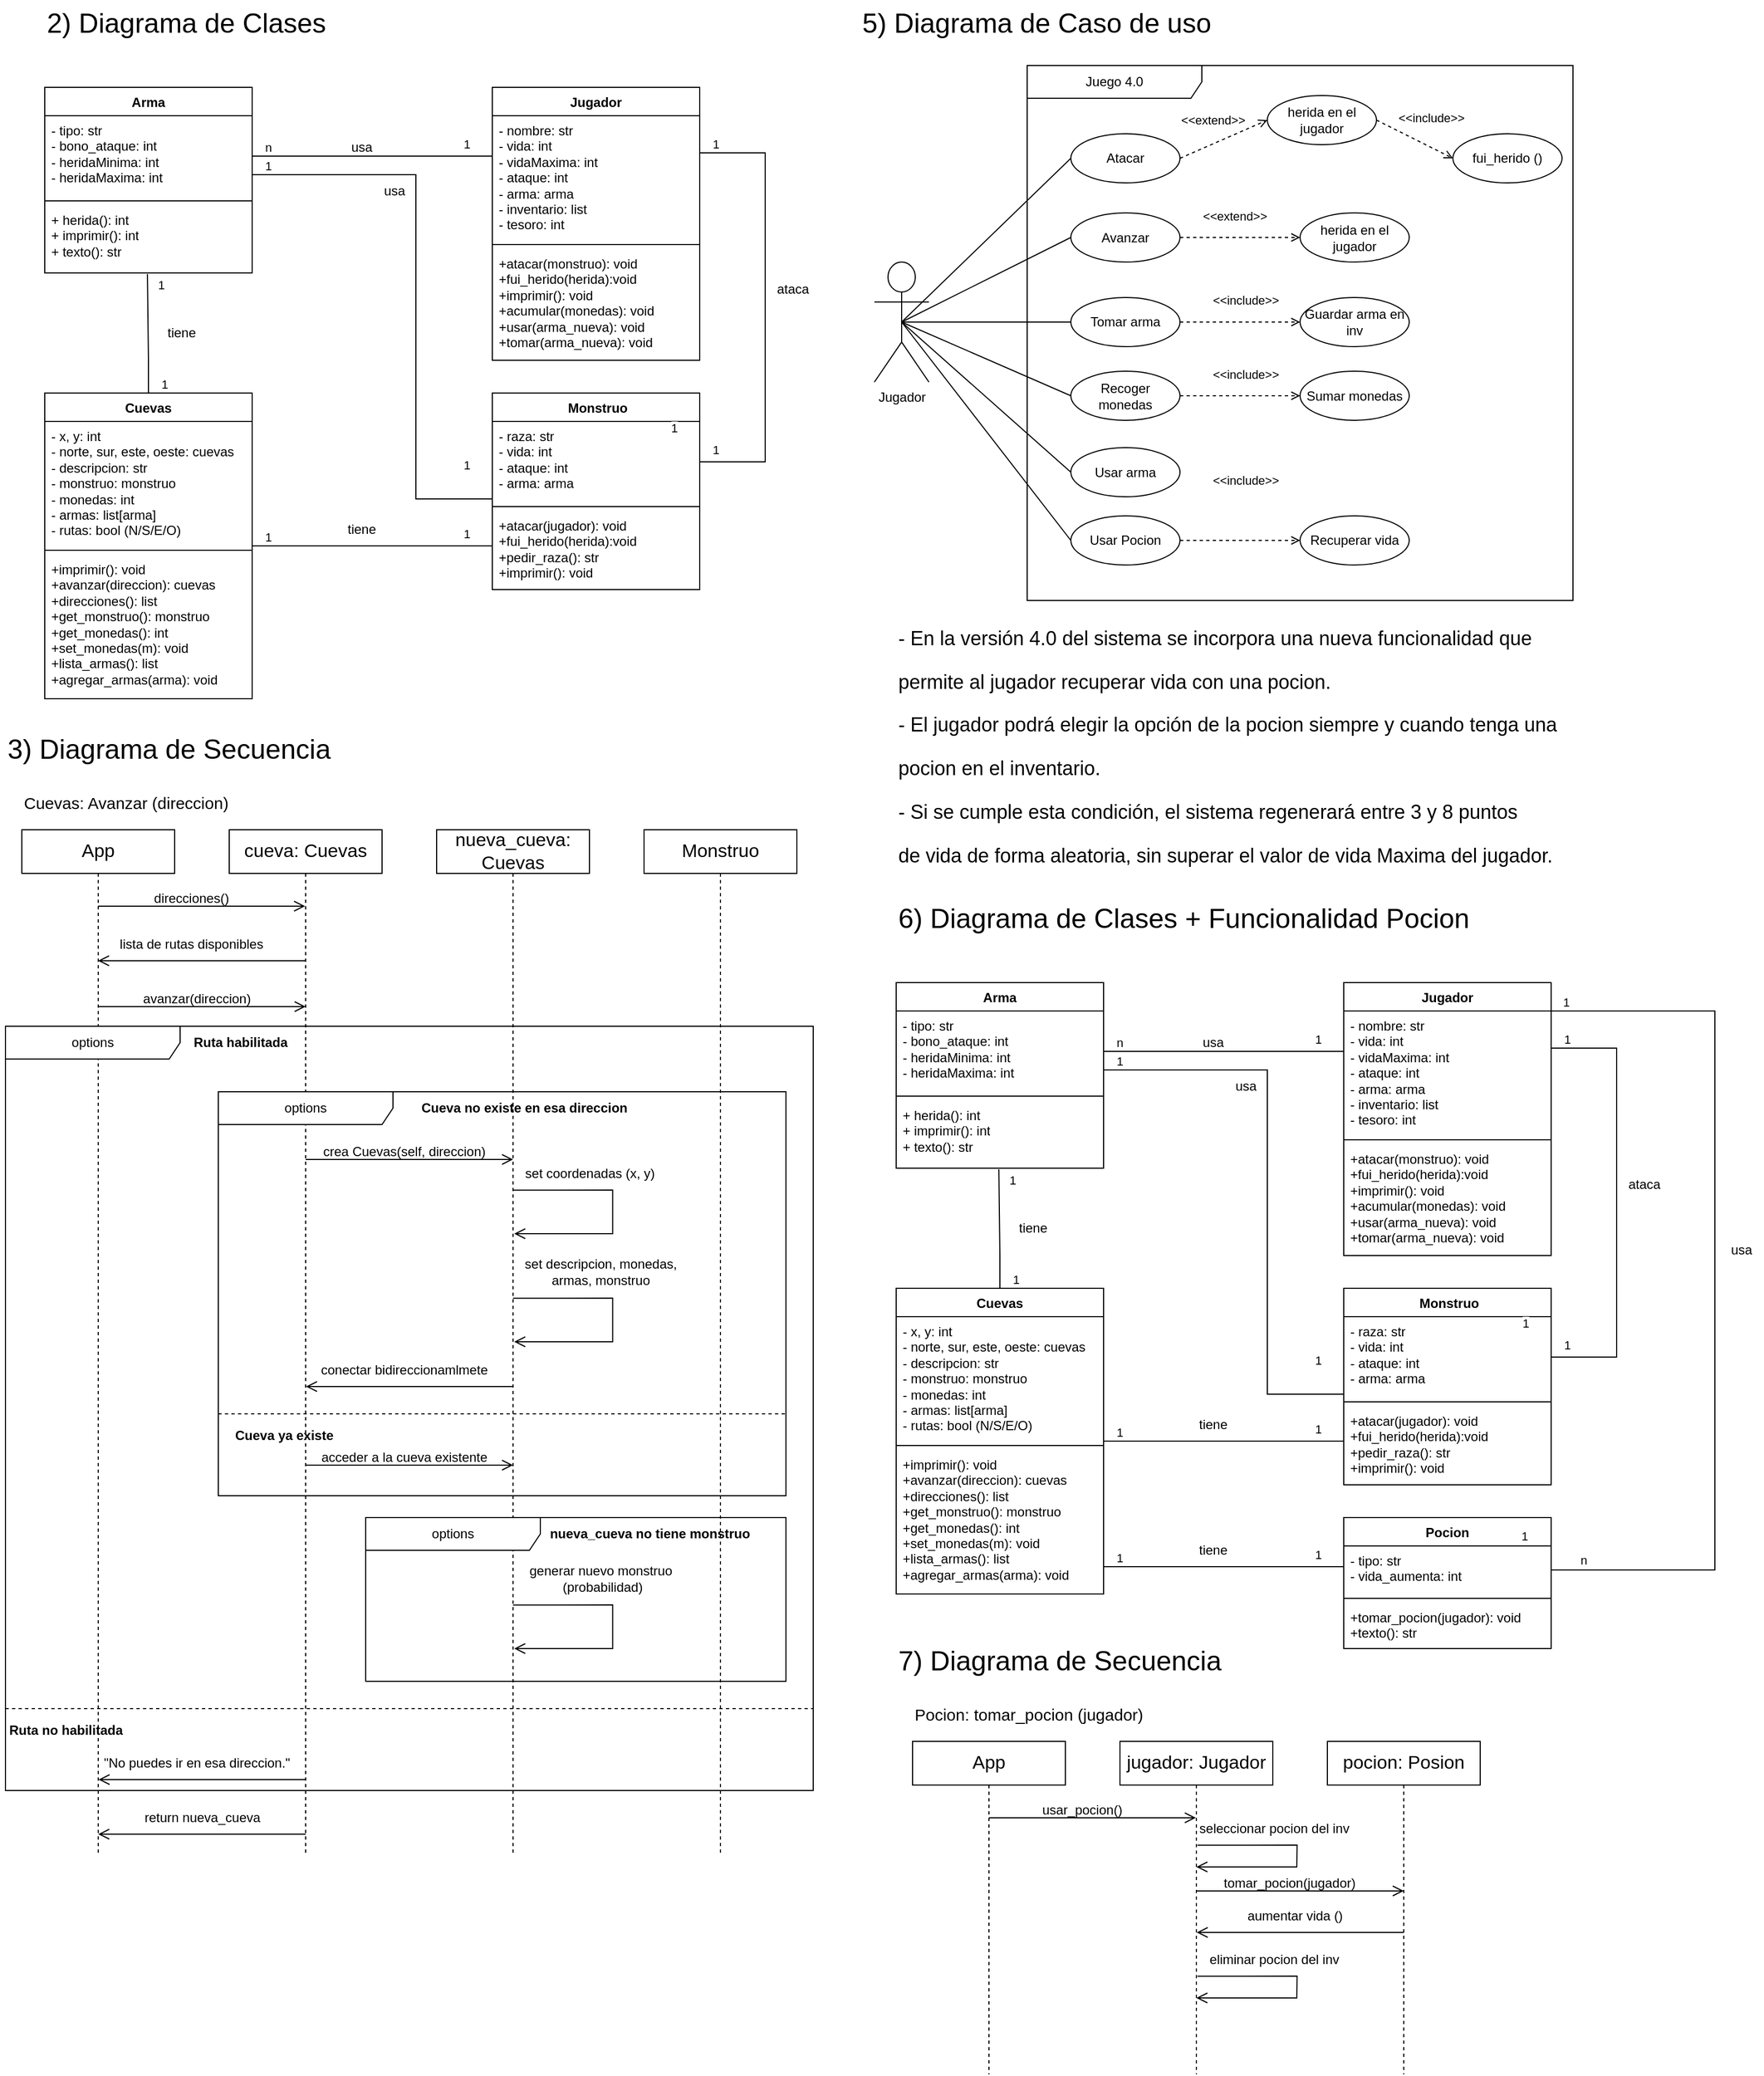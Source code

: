 <mxfile version="27.1.4">
  <diagram name="Página-1" id="HwiDJuE_YX1Ms5S1w_4r">
    <mxGraphModel dx="1783" dy="986" grid="1" gridSize="10" guides="1" tooltips="1" connect="1" arrows="1" fold="1" page="1" pageScale="1" pageWidth="827" pageHeight="1169" math="0" shadow="0">
      <root>
        <mxCell id="0" />
        <mxCell id="1" parent="0" />
        <mxCell id="HIv4yh2h0-Z0tXjFjYNR-1" value="Arma" style="swimlane;fontStyle=1;align=center;verticalAlign=top;childLayout=stackLayout;horizontal=1;startSize=26;horizontalStack=0;resizeParent=1;resizeParentMax=0;resizeLast=0;collapsible=1;marginBottom=0;whiteSpace=wrap;html=1;" parent="1" vertex="1">
          <mxGeometry x="80" y="120" width="190" height="170" as="geometry">
            <mxRectangle x="40" y="40" width="70" height="30" as="alternateBounds" />
          </mxGeometry>
        </mxCell>
        <mxCell id="HIv4yh2h0-Z0tXjFjYNR-2" value="- tipo: str&lt;div&gt;- bono_ataque: int&amp;nbsp;&lt;/div&gt;&lt;div&gt;- heridaMinima: int&lt;/div&gt;&lt;div&gt;- heridaMaxima: int&lt;/div&gt;" style="text;strokeColor=none;fillColor=none;align=left;verticalAlign=top;spacingLeft=4;spacingRight=4;overflow=hidden;rotatable=0;points=[[0,0.5],[1,0.5]];portConstraint=eastwest;whiteSpace=wrap;html=1;" parent="HIv4yh2h0-Z0tXjFjYNR-1" vertex="1">
          <mxGeometry y="26" width="190" height="74" as="geometry" />
        </mxCell>
        <mxCell id="HIv4yh2h0-Z0tXjFjYNR-3" value="" style="line;strokeWidth=1;fillColor=none;align=left;verticalAlign=middle;spacingTop=-1;spacingLeft=3;spacingRight=3;rotatable=0;labelPosition=right;points=[];portConstraint=eastwest;strokeColor=inherit;" parent="HIv4yh2h0-Z0tXjFjYNR-1" vertex="1">
          <mxGeometry y="100" width="190" height="8" as="geometry" />
        </mxCell>
        <mxCell id="HIv4yh2h0-Z0tXjFjYNR-4" value="+ herida(): int&lt;div&gt;+ imprimir(): int&lt;/div&gt;&lt;div&gt;+ texto(): str&lt;/div&gt;" style="text;strokeColor=none;fillColor=none;align=left;verticalAlign=top;spacingLeft=4;spacingRight=4;overflow=hidden;rotatable=0;points=[[0,0.5],[1,0.5]];portConstraint=eastwest;whiteSpace=wrap;html=1;" parent="HIv4yh2h0-Z0tXjFjYNR-1" vertex="1">
          <mxGeometry y="108" width="190" height="62" as="geometry" />
        </mxCell>
        <mxCell id="HIv4yh2h0-Z0tXjFjYNR-5" value="Jugador" style="swimlane;fontStyle=1;align=center;verticalAlign=top;childLayout=stackLayout;horizontal=1;startSize=26;horizontalStack=0;resizeParent=1;resizeParentMax=0;resizeLast=0;collapsible=1;marginBottom=0;whiteSpace=wrap;html=1;" parent="1" vertex="1">
          <mxGeometry x="490" y="120" width="190" height="250" as="geometry">
            <mxRectangle x="40" y="40" width="70" height="30" as="alternateBounds" />
          </mxGeometry>
        </mxCell>
        <mxCell id="HIv4yh2h0-Z0tXjFjYNR-6" value="- nombre: str&lt;div&gt;- vida: int&lt;/div&gt;&lt;div&gt;- vidaMaxima: int&lt;/div&gt;&lt;div&gt;- ataque: int&lt;/div&gt;&lt;div&gt;- arma: arma&lt;/div&gt;&lt;div&gt;- inventario: list&lt;/div&gt;&lt;div&gt;- tesoro: int&lt;/div&gt;" style="text;strokeColor=none;fillColor=none;align=left;verticalAlign=top;spacingLeft=4;spacingRight=4;overflow=hidden;rotatable=0;points=[[0,0.5],[1,0.5]];portConstraint=eastwest;whiteSpace=wrap;html=1;" parent="HIv4yh2h0-Z0tXjFjYNR-5" vertex="1">
          <mxGeometry y="26" width="190" height="114" as="geometry" />
        </mxCell>
        <mxCell id="HIv4yh2h0-Z0tXjFjYNR-7" value="" style="line;strokeWidth=1;fillColor=none;align=left;verticalAlign=middle;spacingTop=-1;spacingLeft=3;spacingRight=3;rotatable=0;labelPosition=right;points=[];portConstraint=eastwest;strokeColor=inherit;" parent="HIv4yh2h0-Z0tXjFjYNR-5" vertex="1">
          <mxGeometry y="140" width="190" height="8" as="geometry" />
        </mxCell>
        <mxCell id="HIv4yh2h0-Z0tXjFjYNR-8" value="+atacar(monstruo): void&lt;div&gt;+fui_herido(herida):void&lt;/div&gt;&lt;div&gt;+imprimir(): void&lt;/div&gt;&lt;div&gt;+acumular(monedas): void&lt;/div&gt;&lt;div&gt;+usar(arma_nueva): void&lt;/div&gt;&lt;div&gt;+tomar(arma_nueva): void&lt;/div&gt;" style="text;strokeColor=none;fillColor=none;align=left;verticalAlign=top;spacingLeft=4;spacingRight=4;overflow=hidden;rotatable=0;points=[[0,0.5],[1,0.5]];portConstraint=eastwest;whiteSpace=wrap;html=1;" parent="HIv4yh2h0-Z0tXjFjYNR-5" vertex="1">
          <mxGeometry y="148" width="190" height="102" as="geometry" />
        </mxCell>
        <mxCell id="HIv4yh2h0-Z0tXjFjYNR-9" value="&amp;nbsp;Monstruo" style="swimlane;fontStyle=1;align=center;verticalAlign=top;childLayout=stackLayout;horizontal=1;startSize=26;horizontalStack=0;resizeParent=1;resizeParentMax=0;resizeLast=0;collapsible=1;marginBottom=0;whiteSpace=wrap;html=1;" parent="1" vertex="1">
          <mxGeometry x="490" y="400" width="190" height="180" as="geometry">
            <mxRectangle x="40" y="40" width="70" height="30" as="alternateBounds" />
          </mxGeometry>
        </mxCell>
        <mxCell id="HIv4yh2h0-Z0tXjFjYNR-10" value="&lt;div&gt;- raza: str&lt;/div&gt;&lt;div&gt;&lt;span style=&quot;background-color: transparent; color: light-dark(rgb(0, 0, 0), rgb(255, 255, 255));&quot;&gt;- vida: int&lt;/span&gt;&lt;/div&gt;&lt;div&gt;&lt;span style=&quot;background-color: transparent; color: light-dark(rgb(0, 0, 0), rgb(255, 255, 255));&quot;&gt;- ataque: int&lt;/span&gt;&lt;/div&gt;&lt;div&gt;&lt;span style=&quot;background-color: transparent; color: light-dark(rgb(0, 0, 0), rgb(255, 255, 255));&quot;&gt;- arma: arma&amp;nbsp;&amp;nbsp;&lt;/span&gt;&lt;/div&gt;" style="text;strokeColor=none;fillColor=none;align=left;verticalAlign=top;spacingLeft=4;spacingRight=4;overflow=hidden;rotatable=0;points=[[0,0.5],[1,0.5]];portConstraint=eastwest;whiteSpace=wrap;html=1;" parent="HIv4yh2h0-Z0tXjFjYNR-9" vertex="1">
          <mxGeometry y="26" width="190" height="74" as="geometry" />
        </mxCell>
        <mxCell id="HIv4yh2h0-Z0tXjFjYNR-11" value="" style="line;strokeWidth=1;fillColor=none;align=left;verticalAlign=middle;spacingTop=-1;spacingLeft=3;spacingRight=3;rotatable=0;labelPosition=right;points=[];portConstraint=eastwest;strokeColor=inherit;" parent="HIv4yh2h0-Z0tXjFjYNR-9" vertex="1">
          <mxGeometry y="100" width="190" height="8" as="geometry" />
        </mxCell>
        <mxCell id="HIv4yh2h0-Z0tXjFjYNR-12" value="&lt;div&gt;+atacar(jugador): void&lt;/div&gt;&lt;div&gt;&lt;span style=&quot;background-color: transparent; color: light-dark(rgb(0, 0, 0), rgb(255, 255, 255));&quot;&gt;+fui_herido(herida):void&lt;/span&gt;&lt;/div&gt;&lt;div&gt;&lt;span style=&quot;background-color: transparent; color: light-dark(rgb(0, 0, 0), rgb(255, 255, 255));&quot;&gt;+pedir_raza(): str&lt;/span&gt;&lt;/div&gt;&lt;div&gt;&lt;span style=&quot;background-color: transparent; color: light-dark(rgb(0, 0, 0), rgb(255, 255, 255));&quot;&gt;+imprimir(): void&lt;/span&gt;&lt;/div&gt;" style="text;strokeColor=none;fillColor=none;align=left;verticalAlign=top;spacingLeft=4;spacingRight=4;overflow=hidden;rotatable=0;points=[[0,0.5],[1,0.5]];portConstraint=eastwest;whiteSpace=wrap;html=1;" parent="HIv4yh2h0-Z0tXjFjYNR-9" vertex="1">
          <mxGeometry y="108" width="190" height="72" as="geometry" />
        </mxCell>
        <mxCell id="HIv4yh2h0-Z0tXjFjYNR-13" value="Cuevas" style="swimlane;fontStyle=1;align=center;verticalAlign=top;childLayout=stackLayout;horizontal=1;startSize=26;horizontalStack=0;resizeParent=1;resizeParentMax=0;resizeLast=0;collapsible=1;marginBottom=0;whiteSpace=wrap;html=1;" parent="1" vertex="1">
          <mxGeometry x="80" y="400" width="190" height="280" as="geometry">
            <mxRectangle x="40" y="40" width="70" height="30" as="alternateBounds" />
          </mxGeometry>
        </mxCell>
        <mxCell id="HIv4yh2h0-Z0tXjFjYNR-14" value="&lt;div&gt;- x, y: int&lt;/div&gt;&lt;div&gt;&lt;span style=&quot;background-color: transparent; color: light-dark(rgb(0, 0, 0), rgb(255, 255, 255));&quot;&gt;- norte, sur, este, oeste: cuevas&lt;/span&gt;&lt;/div&gt;&lt;div&gt;&lt;span style=&quot;background-color: transparent; color: light-dark(rgb(0, 0, 0), rgb(255, 255, 255));&quot;&gt;- descripcion: str&lt;/span&gt;&lt;/div&gt;&lt;div&gt;&lt;span style=&quot;background-color: transparent; color: light-dark(rgb(0, 0, 0), rgb(255, 255, 255));&quot;&gt;- monstruo: monstruo&lt;/span&gt;&lt;/div&gt;&lt;div&gt;&lt;span style=&quot;background-color: transparent; color: light-dark(rgb(0, 0, 0), rgb(255, 255, 255));&quot;&gt;- monedas: int&lt;/span&gt;&lt;/div&gt;&lt;div&gt;&lt;span style=&quot;background-color: transparent; color: light-dark(rgb(0, 0, 0), rgb(255, 255, 255));&quot;&gt;- armas: list[arma]&lt;/span&gt;&lt;/div&gt;&lt;div&gt;&lt;span style=&quot;background-color: transparent; color: light-dark(rgb(0, 0, 0), rgb(255, 255, 255));&quot;&gt;- rutas: bool (N/S/E/O)&lt;/span&gt;&lt;/div&gt;" style="text;strokeColor=none;fillColor=none;align=left;verticalAlign=top;spacingLeft=4;spacingRight=4;overflow=hidden;rotatable=0;points=[[0,0.5],[1,0.5]];portConstraint=eastwest;whiteSpace=wrap;html=1;" parent="HIv4yh2h0-Z0tXjFjYNR-13" vertex="1">
          <mxGeometry y="26" width="190" height="114" as="geometry" />
        </mxCell>
        <mxCell id="HIv4yh2h0-Z0tXjFjYNR-15" value="" style="line;strokeWidth=1;fillColor=none;align=left;verticalAlign=middle;spacingTop=-1;spacingLeft=3;spacingRight=3;rotatable=0;labelPosition=right;points=[];portConstraint=eastwest;strokeColor=inherit;" parent="HIv4yh2h0-Z0tXjFjYNR-13" vertex="1">
          <mxGeometry y="140" width="190" height="8" as="geometry" />
        </mxCell>
        <mxCell id="HIv4yh2h0-Z0tXjFjYNR-16" value="&lt;div&gt;+imprimir(): void&lt;/div&gt;&lt;div&gt;&lt;span style=&quot;background-color: transparent; color: light-dark(rgb(0, 0, 0), rgb(255, 255, 255));&quot;&gt;+avanzar(direccion): cuevas&lt;/span&gt;&lt;/div&gt;&lt;div&gt;&lt;span style=&quot;background-color: transparent; color: light-dark(rgb(0, 0, 0), rgb(255, 255, 255));&quot;&gt;+direcciones(): list&lt;/span&gt;&lt;/div&gt;&lt;div&gt;&lt;span style=&quot;background-color: transparent; color: light-dark(rgb(0, 0, 0), rgb(255, 255, 255));&quot;&gt;+get_monstruo(): monstruo&lt;/span&gt;&lt;/div&gt;&lt;div&gt;&lt;span style=&quot;background-color: transparent; color: light-dark(rgb(0, 0, 0), rgb(255, 255, 255));&quot;&gt;+get_monedas(): int&lt;/span&gt;&lt;/div&gt;&lt;div&gt;&lt;span style=&quot;background-color: transparent; color: light-dark(rgb(0, 0, 0), rgb(255, 255, 255));&quot;&gt;+set_monedas(m): void&lt;/span&gt;&lt;/div&gt;&lt;div&gt;&lt;span style=&quot;background-color: transparent; color: light-dark(rgb(0, 0, 0), rgb(255, 255, 255));&quot;&gt;+lista_armas(): list&lt;/span&gt;&lt;/div&gt;&lt;div&gt;&lt;span style=&quot;background-color: transparent; color: light-dark(rgb(0, 0, 0), rgb(255, 255, 255));&quot;&gt;+agregar_armas(arma): void&lt;/span&gt;&lt;/div&gt;" style="text;strokeColor=none;fillColor=none;align=left;verticalAlign=top;spacingLeft=4;spacingRight=4;overflow=hidden;rotatable=0;points=[[0,0.5],[1,0.5]];portConstraint=eastwest;whiteSpace=wrap;html=1;" parent="HIv4yh2h0-Z0tXjFjYNR-13" vertex="1">
          <mxGeometry y="148" width="190" height="132" as="geometry" />
        </mxCell>
        <mxCell id="HIv4yh2h0-Z0tXjFjYNR-17" value="" style="endArrow=none;html=1;edgeStyle=orthogonalEdgeStyle;rounded=0;entryX=0;entryY=0.5;entryDx=0;entryDy=0;exitX=1;exitY=0.5;exitDx=0;exitDy=0;" parent="1" source="HIv4yh2h0-Z0tXjFjYNR-2" target="HIv4yh2h0-Z0tXjFjYNR-6" edge="1">
          <mxGeometry relative="1" as="geometry">
            <mxPoint x="310" y="260" as="sourcePoint" />
            <mxPoint x="470" y="260" as="targetPoint" />
            <Array as="points">
              <mxPoint x="490" y="183" />
            </Array>
          </mxGeometry>
        </mxCell>
        <mxCell id="HIv4yh2h0-Z0tXjFjYNR-18" value="n" style="edgeLabel;resizable=0;html=1;align=left;verticalAlign=bottom;" parent="HIv4yh2h0-Z0tXjFjYNR-17" connectable="0" vertex="1">
          <mxGeometry x="-1" relative="1" as="geometry">
            <mxPoint x="10" as="offset" />
          </mxGeometry>
        </mxCell>
        <mxCell id="HIv4yh2h0-Z0tXjFjYNR-19" value="1" style="edgeLabel;resizable=0;html=1;align=right;verticalAlign=bottom;" parent="HIv4yh2h0-Z0tXjFjYNR-17" connectable="0" vertex="1">
          <mxGeometry x="1" relative="1" as="geometry">
            <mxPoint x="-20" y="-23" as="offset" />
          </mxGeometry>
        </mxCell>
        <mxCell id="HIv4yh2h0-Z0tXjFjYNR-20" value="" style="endArrow=none;html=1;edgeStyle=orthogonalEdgeStyle;rounded=0;entryX=0;entryY=0.5;entryDx=0;entryDy=0;" parent="1" edge="1">
          <mxGeometry relative="1" as="geometry">
            <mxPoint x="270" y="200" as="sourcePoint" />
            <mxPoint x="490" y="497" as="targetPoint" />
            <Array as="points">
              <mxPoint x="270" y="200" />
              <mxPoint x="420" y="200" />
              <mxPoint x="420" y="497" />
            </Array>
          </mxGeometry>
        </mxCell>
        <mxCell id="HIv4yh2h0-Z0tXjFjYNR-21" value="1" style="edgeLabel;resizable=0;html=1;align=left;verticalAlign=bottom;" parent="HIv4yh2h0-Z0tXjFjYNR-20" connectable="0" vertex="1">
          <mxGeometry x="-1" relative="1" as="geometry">
            <mxPoint x="10" as="offset" />
          </mxGeometry>
        </mxCell>
        <mxCell id="HIv4yh2h0-Z0tXjFjYNR-22" value="1" style="edgeLabel;resizable=0;html=1;align=right;verticalAlign=bottom;" parent="HIv4yh2h0-Z0tXjFjYNR-20" connectable="0" vertex="1">
          <mxGeometry x="1" relative="1" as="geometry">
            <mxPoint x="-20" y="-23" as="offset" />
          </mxGeometry>
        </mxCell>
        <mxCell id="HIv4yh2h0-Z0tXjFjYNR-23" value="" style="endArrow=none;html=1;edgeStyle=orthogonalEdgeStyle;rounded=0;entryX=0;entryY=0.5;entryDx=0;entryDy=0;exitX=1;exitY=0.5;exitDx=0;exitDy=0;" parent="1" edge="1">
          <mxGeometry relative="1" as="geometry">
            <mxPoint x="270" y="540" as="sourcePoint" />
            <mxPoint x="490" y="560" as="targetPoint" />
            <Array as="points">
              <mxPoint x="490" y="540" />
            </Array>
          </mxGeometry>
        </mxCell>
        <mxCell id="HIv4yh2h0-Z0tXjFjYNR-24" value="1" style="edgeLabel;resizable=0;html=1;align=left;verticalAlign=bottom;" parent="HIv4yh2h0-Z0tXjFjYNR-23" connectable="0" vertex="1">
          <mxGeometry x="-1" relative="1" as="geometry">
            <mxPoint x="10" as="offset" />
          </mxGeometry>
        </mxCell>
        <mxCell id="HIv4yh2h0-Z0tXjFjYNR-25" value="&lt;span style=&quot;text-align: left;&quot;&gt;1&lt;/span&gt;" style="edgeLabel;resizable=0;html=1;align=right;verticalAlign=bottom;" parent="HIv4yh2h0-Z0tXjFjYNR-23" connectable="0" vertex="1">
          <mxGeometry x="1" relative="1" as="geometry">
            <mxPoint x="-20" y="-23" as="offset" />
          </mxGeometry>
        </mxCell>
        <mxCell id="HIv4yh2h0-Z0tXjFjYNR-26" value="" style="endArrow=none;html=1;edgeStyle=orthogonalEdgeStyle;rounded=0;entryX=0.495;entryY=1.016;entryDx=0;entryDy=0;exitX=0.5;exitY=0;exitDx=0;exitDy=0;entryPerimeter=0;" parent="1" source="HIv4yh2h0-Z0tXjFjYNR-13" target="HIv4yh2h0-Z0tXjFjYNR-4" edge="1">
          <mxGeometry relative="1" as="geometry">
            <mxPoint x="65" y="350" as="sourcePoint" />
            <mxPoint x="285" y="370" as="targetPoint" />
            <Array as="points">
              <mxPoint x="175" y="370" />
            </Array>
          </mxGeometry>
        </mxCell>
        <mxCell id="HIv4yh2h0-Z0tXjFjYNR-27" value="1" style="edgeLabel;resizable=0;html=1;align=left;verticalAlign=bottom;" parent="HIv4yh2h0-Z0tXjFjYNR-26" connectable="0" vertex="1">
          <mxGeometry x="-1" relative="1" as="geometry">
            <mxPoint x="10" as="offset" />
          </mxGeometry>
        </mxCell>
        <mxCell id="HIv4yh2h0-Z0tXjFjYNR-28" value="&lt;span style=&quot;text-align: left;&quot;&gt;1&lt;/span&gt;" style="edgeLabel;resizable=0;html=1;align=right;verticalAlign=bottom;" parent="HIv4yh2h0-Z0tXjFjYNR-26" connectable="0" vertex="1">
          <mxGeometry x="1" relative="1" as="geometry">
            <mxPoint x="16" y="19" as="offset" />
          </mxGeometry>
        </mxCell>
        <mxCell id="HIv4yh2h0-Z0tXjFjYNR-31" value="usa" style="text;html=1;align=center;verticalAlign=middle;resizable=0;points=[];autosize=1;strokeColor=none;fillColor=none;" parent="1" vertex="1">
          <mxGeometry x="350" y="160" width="40" height="30" as="geometry" />
        </mxCell>
        <mxCell id="HIv4yh2h0-Z0tXjFjYNR-32" value="usa" style="text;html=1;align=center;verticalAlign=middle;resizable=0;points=[];autosize=1;strokeColor=none;fillColor=none;" parent="1" vertex="1">
          <mxGeometry x="380" y="200" width="40" height="30" as="geometry" />
        </mxCell>
        <mxCell id="HIv4yh2h0-Z0tXjFjYNR-33" value="ataca" style="text;html=1;align=center;verticalAlign=middle;resizable=0;points=[];autosize=1;strokeColor=none;fillColor=none;" parent="1" vertex="1">
          <mxGeometry x="740" y="290" width="50" height="30" as="geometry" />
        </mxCell>
        <mxCell id="HIv4yh2h0-Z0tXjFjYNR-34" value="" style="endArrow=none;html=1;edgeStyle=orthogonalEdgeStyle;rounded=0;entryX=1;entryY=0.5;entryDx=0;entryDy=0;exitX=1;exitY=0.5;exitDx=0;exitDy=0;" parent="1" target="HIv4yh2h0-Z0tXjFjYNR-10" edge="1">
          <mxGeometry relative="1" as="geometry">
            <mxPoint x="680" y="180" as="sourcePoint" />
            <mxPoint x="900" y="200" as="targetPoint" />
            <Array as="points">
              <mxPoint x="740" y="180" />
              <mxPoint x="740" y="463" />
            </Array>
          </mxGeometry>
        </mxCell>
        <mxCell id="HIv4yh2h0-Z0tXjFjYNR-35" value="1" style="edgeLabel;resizable=0;html=1;align=left;verticalAlign=bottom;" parent="HIv4yh2h0-Z0tXjFjYNR-34" connectable="0" vertex="1">
          <mxGeometry x="-1" relative="1" as="geometry">
            <mxPoint x="10" as="offset" />
          </mxGeometry>
        </mxCell>
        <mxCell id="HIv4yh2h0-Z0tXjFjYNR-36" value="1" style="edgeLabel;resizable=0;html=1;align=right;verticalAlign=bottom;" parent="HIv4yh2h0-Z0tXjFjYNR-34" connectable="0" vertex="1">
          <mxGeometry x="1" relative="1" as="geometry">
            <mxPoint x="-20" y="-23" as="offset" />
          </mxGeometry>
        </mxCell>
        <mxCell id="HIv4yh2h0-Z0tXjFjYNR-37" value="1" style="edgeLabel;resizable=0;html=1;align=left;verticalAlign=bottom;" parent="1" connectable="0" vertex="1">
          <mxGeometry x="690" y="460" as="geometry" />
        </mxCell>
        <mxCell id="HIv4yh2h0-Z0tXjFjYNR-38" value="tiene" style="text;html=1;align=center;verticalAlign=middle;resizable=0;points=[];autosize=1;strokeColor=none;fillColor=none;" parent="1" vertex="1">
          <mxGeometry x="180" y="330" width="50" height="30" as="geometry" />
        </mxCell>
        <mxCell id="HIv4yh2h0-Z0tXjFjYNR-39" value="tiene" style="text;html=1;align=center;verticalAlign=middle;resizable=0;points=[];autosize=1;strokeColor=none;fillColor=none;" parent="1" vertex="1">
          <mxGeometry x="345" y="510" width="50" height="30" as="geometry" />
        </mxCell>
        <mxCell id="HIv4yh2h0-Z0tXjFjYNR-40" value="Cuevas: Avanzar (direccion)" style="text;html=1;align=left;verticalAlign=middle;resizable=0;points=[];autosize=1;strokeColor=none;fillColor=none;fontSize=15;" parent="1" vertex="1">
          <mxGeometry x="59" y="760" width="210" height="30" as="geometry" />
        </mxCell>
        <mxCell id="HIv4yh2h0-Z0tXjFjYNR-47" value="App" style="shape=umlLifeline;perimeter=lifelinePerimeter;whiteSpace=wrap;html=1;container=1;dropTarget=0;collapsible=0;recursiveResize=0;outlineConnect=0;portConstraint=eastwest;newEdgeStyle={&quot;edgeStyle&quot;:&quot;elbowEdgeStyle&quot;,&quot;elbow&quot;:&quot;vertical&quot;,&quot;curved&quot;:0,&quot;rounded&quot;:0};fontSize=17;" parent="1" vertex="1">
          <mxGeometry x="59" y="800" width="140" height="940" as="geometry" />
        </mxCell>
        <mxCell id="HIv4yh2h0-Z0tXjFjYNR-49" value="cueva: Cuevas" style="shape=umlLifeline;perimeter=lifelinePerimeter;whiteSpace=wrap;html=1;container=1;dropTarget=0;collapsible=0;recursiveResize=0;outlineConnect=0;portConstraint=eastwest;newEdgeStyle={&quot;edgeStyle&quot;:&quot;elbowEdgeStyle&quot;,&quot;elbow&quot;:&quot;vertical&quot;,&quot;curved&quot;:0,&quot;rounded&quot;:0};fontSize=17;" parent="1" vertex="1">
          <mxGeometry x="249" y="800" width="140" height="940" as="geometry" />
        </mxCell>
        <mxCell id="HIv4yh2h0-Z0tXjFjYNR-50" value="nueva_cueva: Cuevas" style="shape=umlLifeline;perimeter=lifelinePerimeter;whiteSpace=wrap;html=1;container=1;dropTarget=0;collapsible=0;recursiveResize=0;outlineConnect=0;portConstraint=eastwest;newEdgeStyle={&quot;edgeStyle&quot;:&quot;elbowEdgeStyle&quot;,&quot;elbow&quot;:&quot;vertical&quot;,&quot;curved&quot;:0,&quot;rounded&quot;:0};fontSize=17;" parent="1" vertex="1">
          <mxGeometry x="439" y="800" width="140" height="940" as="geometry" />
        </mxCell>
        <mxCell id="HIv4yh2h0-Z0tXjFjYNR-51" value="Monstruo" style="shape=umlLifeline;perimeter=lifelinePerimeter;whiteSpace=wrap;html=1;container=1;dropTarget=0;collapsible=0;recursiveResize=0;outlineConnect=0;portConstraint=eastwest;newEdgeStyle={&quot;edgeStyle&quot;:&quot;elbowEdgeStyle&quot;,&quot;elbow&quot;:&quot;vertical&quot;,&quot;curved&quot;:0,&quot;rounded&quot;:0};fontSize=17;" parent="1" vertex="1">
          <mxGeometry x="629" y="800" width="140" height="940" as="geometry" />
        </mxCell>
        <mxCell id="HIv4yh2h0-Z0tXjFjYNR-52" value="" style="endArrow=open;startArrow=none;endFill=0;startFill=0;endSize=8;html=1;verticalAlign=bottom;labelBackgroundColor=none;strokeWidth=1;rounded=0;" parent="1" target="HIv4yh2h0-Z0tXjFjYNR-49" edge="1">
          <mxGeometry width="160" relative="1" as="geometry">
            <mxPoint x="129" y="870" as="sourcePoint" />
            <mxPoint x="289" y="870" as="targetPoint" />
          </mxGeometry>
        </mxCell>
        <mxCell id="HIv4yh2h0-Z0tXjFjYNR-53" value="direcciones()" style="text;html=1;align=center;verticalAlign=middle;resizable=0;points=[];autosize=1;strokeColor=none;fillColor=none;" parent="1" vertex="1">
          <mxGeometry x="169" y="848" width="90" height="30" as="geometry" />
        </mxCell>
        <mxCell id="HIv4yh2h0-Z0tXjFjYNR-54" value="" style="endArrow=open;startArrow=none;endFill=0;startFill=0;endSize=8;html=1;verticalAlign=bottom;labelBackgroundColor=none;strokeWidth=1;rounded=0;" parent="1" edge="1">
          <mxGeometry width="160" relative="1" as="geometry">
            <mxPoint x="318.5" y="920" as="sourcePoint" />
            <mxPoint x="128.81" y="920" as="targetPoint" />
          </mxGeometry>
        </mxCell>
        <mxCell id="HIv4yh2h0-Z0tXjFjYNR-55" value="lista de rutas disponibles" style="text;html=1;align=center;verticalAlign=middle;resizable=0;points=[];autosize=1;strokeColor=none;fillColor=none;" parent="1" vertex="1">
          <mxGeometry x="139" y="890" width="150" height="30" as="geometry" />
        </mxCell>
        <mxCell id="HIv4yh2h0-Z0tXjFjYNR-56" value="" style="endArrow=open;startArrow=none;endFill=0;startFill=0;endSize=8;html=1;verticalAlign=bottom;labelBackgroundColor=none;strokeWidth=1;rounded=0;" parent="1" edge="1">
          <mxGeometry width="160" relative="1" as="geometry">
            <mxPoint x="129" y="962" as="sourcePoint" />
            <mxPoint x="319" y="962" as="targetPoint" />
          </mxGeometry>
        </mxCell>
        <mxCell id="HIv4yh2h0-Z0tXjFjYNR-57" value="avanzar(direccion)" style="text;html=1;align=center;verticalAlign=middle;resizable=0;points=[];autosize=1;strokeColor=none;fillColor=none;" parent="1" vertex="1">
          <mxGeometry x="159" y="940" width="120" height="30" as="geometry" />
        </mxCell>
        <mxCell id="HIv4yh2h0-Z0tXjFjYNR-58" value="options" style="shape=umlFrame;whiteSpace=wrap;html=1;pointerEvents=0;recursiveResize=0;container=1;collapsible=0;width=160;" parent="1" vertex="1">
          <mxGeometry x="44" y="980" width="740" height="700" as="geometry" />
        </mxCell>
        <mxCell id="HIv4yh2h0-Z0tXjFjYNR-59" value="Ruta habilitada" style="text;html=1;align=center;verticalAlign=middle;resizable=0;points=[];autosize=1;strokeColor=none;fillColor=none;fontStyle=1" parent="HIv4yh2h0-Z0tXjFjYNR-58" vertex="1">
          <mxGeometry x="165" width="100" height="30" as="geometry" />
        </mxCell>
        <mxCell id="HIv4yh2h0-Z0tXjFjYNR-63" value="" style="line;strokeWidth=1;dashed=1;labelPosition=center;verticalLabelPosition=bottom;align=left;verticalAlign=top;spacingLeft=20;spacingTop=15;html=1;whiteSpace=wrap;" parent="HIv4yh2h0-Z0tXjFjYNR-58" vertex="1">
          <mxGeometry y="620" width="740" height="10" as="geometry" />
        </mxCell>
        <mxCell id="HIv4yh2h0-Z0tXjFjYNR-64" value="Ruta no habilitada" style="text;html=1;align=center;verticalAlign=middle;resizable=0;points=[];autosize=1;strokeColor=none;fillColor=none;fontStyle=1" parent="HIv4yh2h0-Z0tXjFjYNR-58" vertex="1">
          <mxGeometry x="-5" y="630" width="120" height="30" as="geometry" />
        </mxCell>
        <mxCell id="HIv4yh2h0-Z0tXjFjYNR-65" value="options" style="shape=umlFrame;whiteSpace=wrap;html=1;pointerEvents=0;recursiveResize=0;container=1;collapsible=0;width=160;" parent="HIv4yh2h0-Z0tXjFjYNR-58" vertex="1">
          <mxGeometry x="195" y="60" width="520" height="370" as="geometry" />
        </mxCell>
        <mxCell id="HIv4yh2h0-Z0tXjFjYNR-66" value="Cueva no existe en esa direccion" style="text;html=1;align=center;verticalAlign=middle;resizable=0;points=[];autosize=1;strokeColor=none;fillColor=none;fontStyle=1" parent="HIv4yh2h0-Z0tXjFjYNR-65" vertex="1">
          <mxGeometry x="180" width="200" height="30" as="geometry" />
        </mxCell>
        <mxCell id="HIv4yh2h0-Z0tXjFjYNR-69" value="" style="endArrow=open;startArrow=none;endFill=0;startFill=0;endSize=8;html=1;verticalAlign=bottom;labelBackgroundColor=none;strokeWidth=1;rounded=0;" parent="HIv4yh2h0-Z0tXjFjYNR-65" edge="1">
          <mxGeometry width="160" relative="1" as="geometry">
            <mxPoint x="80" y="62" as="sourcePoint" />
            <mxPoint x="270" y="62" as="targetPoint" />
          </mxGeometry>
        </mxCell>
        <mxCell id="HIv4yh2h0-Z0tXjFjYNR-70" value="crea Cuevas(self, direccion)" style="text;html=1;align=center;verticalAlign=middle;resizable=0;points=[];autosize=1;strokeColor=none;fillColor=none;" parent="HIv4yh2h0-Z0tXjFjYNR-65" vertex="1">
          <mxGeometry x="85" y="40" width="170" height="30" as="geometry" />
        </mxCell>
        <mxCell id="HIv4yh2h0-Z0tXjFjYNR-72" value="set coordenadas (x, y)" style="text;html=1;align=center;verticalAlign=middle;resizable=0;points=[];autosize=1;strokeColor=none;fillColor=none;" parent="HIv4yh2h0-Z0tXjFjYNR-65" vertex="1">
          <mxGeometry x="270" y="60" width="140" height="30" as="geometry" />
        </mxCell>
        <mxCell id="HIv4yh2h0-Z0tXjFjYNR-71" value="" style="endArrow=open;startArrow=none;endFill=0;startFill=0;endSize=8;html=1;verticalAlign=bottom;labelBackgroundColor=none;strokeWidth=1;rounded=0;exitX=-0.009;exitY=1.005;exitDx=0;exitDy=0;exitPerimeter=0;" parent="HIv4yh2h0-Z0tXjFjYNR-65" edge="1">
          <mxGeometry width="160" relative="1" as="geometry">
            <mxPoint x="270.0" y="90.15" as="sourcePoint" />
            <mxPoint x="271.07" y="130.0" as="targetPoint" />
            <Array as="points">
              <mxPoint x="361.26" y="90" />
              <mxPoint x="361.26" y="120" />
              <mxPoint x="361.26" y="130" />
            </Array>
          </mxGeometry>
        </mxCell>
        <mxCell id="HIv4yh2h0-Z0tXjFjYNR-73" value="set descripcion, monedas, &lt;br&gt;armas, monstruo" style="text;html=1;align=center;verticalAlign=middle;resizable=0;points=[];autosize=1;strokeColor=none;fillColor=none;" parent="HIv4yh2h0-Z0tXjFjYNR-65" vertex="1">
          <mxGeometry x="270" y="145" width="160" height="40" as="geometry" />
        </mxCell>
        <mxCell id="HIv4yh2h0-Z0tXjFjYNR-74" value="" style="endArrow=open;startArrow=none;endFill=0;startFill=0;endSize=8;html=1;verticalAlign=bottom;labelBackgroundColor=none;strokeWidth=1;rounded=0;exitX=-0.009;exitY=1.005;exitDx=0;exitDy=0;exitPerimeter=0;" parent="HIv4yh2h0-Z0tXjFjYNR-65" edge="1">
          <mxGeometry width="160" relative="1" as="geometry">
            <mxPoint x="270.0" y="189.15" as="sourcePoint" />
            <mxPoint x="271.07" y="229.0" as="targetPoint" />
            <Array as="points">
              <mxPoint x="361.26" y="189" />
              <mxPoint x="361.26" y="219" />
              <mxPoint x="361.26" y="229" />
            </Array>
          </mxGeometry>
        </mxCell>
        <mxCell id="HIv4yh2h0-Z0tXjFjYNR-77" value="conectar bidireccionamlmete" style="text;html=1;align=center;verticalAlign=middle;resizable=0;points=[];autosize=1;strokeColor=none;fillColor=none;" parent="HIv4yh2h0-Z0tXjFjYNR-65" vertex="1">
          <mxGeometry x="80" y="240" width="180" height="30" as="geometry" />
        </mxCell>
        <mxCell id="HIv4yh2h0-Z0tXjFjYNR-76" value="" style="endArrow=open;startArrow=none;endFill=0;startFill=0;endSize=8;html=1;verticalAlign=bottom;labelBackgroundColor=none;strokeWidth=1;rounded=0;" parent="HIv4yh2h0-Z0tXjFjYNR-65" edge="1">
          <mxGeometry width="160" relative="1" as="geometry">
            <mxPoint x="270" y="270.0" as="sourcePoint" />
            <mxPoint x="80.31" y="270.0" as="targetPoint" />
          </mxGeometry>
        </mxCell>
        <mxCell id="HIv4yh2h0-Z0tXjFjYNR-79" value="Cueva ya existe" style="text;html=1;align=center;verticalAlign=middle;resizable=0;points=[];autosize=1;strokeColor=none;fillColor=none;fontStyle=1" parent="HIv4yh2h0-Z0tXjFjYNR-65" vertex="1">
          <mxGeometry x="5" y="300" width="110" height="30" as="geometry" />
        </mxCell>
        <mxCell id="HIv4yh2h0-Z0tXjFjYNR-78" value="" style="line;strokeWidth=1;dashed=1;labelPosition=center;verticalLabelPosition=bottom;align=left;verticalAlign=top;spacingLeft=20;spacingTop=15;html=1;whiteSpace=wrap;" parent="HIv4yh2h0-Z0tXjFjYNR-65" vertex="1">
          <mxGeometry y="290" width="520" height="10" as="geometry" />
        </mxCell>
        <mxCell id="HIv4yh2h0-Z0tXjFjYNR-80" value="" style="endArrow=open;startArrow=none;endFill=0;startFill=0;endSize=8;html=1;verticalAlign=bottom;labelBackgroundColor=none;strokeWidth=1;rounded=0;" parent="HIv4yh2h0-Z0tXjFjYNR-65" edge="1">
          <mxGeometry width="160" relative="1" as="geometry">
            <mxPoint x="80" y="342" as="sourcePoint" />
            <mxPoint x="270" y="342" as="targetPoint" />
          </mxGeometry>
        </mxCell>
        <mxCell id="HIv4yh2h0-Z0tXjFjYNR-81" value="acceder a la cueva existente" style="text;html=1;align=center;verticalAlign=middle;resizable=0;points=[];autosize=1;strokeColor=none;fillColor=none;" parent="HIv4yh2h0-Z0tXjFjYNR-65" vertex="1">
          <mxGeometry x="80" y="320" width="180" height="30" as="geometry" />
        </mxCell>
        <mxCell id="HIv4yh2h0-Z0tXjFjYNR-110" value="options" style="shape=umlFrame;whiteSpace=wrap;html=1;pointerEvents=0;recursiveResize=0;container=1;collapsible=0;width=160;" parent="HIv4yh2h0-Z0tXjFjYNR-58" vertex="1">
          <mxGeometry x="330" y="450" width="385" height="150" as="geometry" />
        </mxCell>
        <mxCell id="HIv4yh2h0-Z0tXjFjYNR-111" value="nueva_cueva no tiene monstruo" style="text;html=1;align=center;verticalAlign=middle;resizable=0;points=[];autosize=1;strokeColor=none;fillColor=none;fontStyle=1" parent="HIv4yh2h0-Z0tXjFjYNR-110" vertex="1">
          <mxGeometry x="165" width="190" height="30" as="geometry" />
        </mxCell>
        <mxCell id="HIv4yh2h0-Z0tXjFjYNR-112" value="generar nuevo monstruo&lt;br&gt;&amp;nbsp;(probabilidad)" style="text;html=1;align=center;verticalAlign=middle;resizable=0;points=[];autosize=1;strokeColor=none;fillColor=none;" parent="HIv4yh2h0-Z0tXjFjYNR-110" vertex="1">
          <mxGeometry x="140" y="36" width="150" height="40" as="geometry" />
        </mxCell>
        <mxCell id="HIv4yh2h0-Z0tXjFjYNR-113" value="" style="endArrow=open;startArrow=none;endFill=0;startFill=0;endSize=8;html=1;verticalAlign=bottom;labelBackgroundColor=none;strokeWidth=1;rounded=0;exitX=-0.009;exitY=1.005;exitDx=0;exitDy=0;exitPerimeter=0;" parent="HIv4yh2h0-Z0tXjFjYNR-110" edge="1">
          <mxGeometry width="160" relative="1" as="geometry">
            <mxPoint x="135.0" y="80.15" as="sourcePoint" />
            <mxPoint x="136.07" y="120.0" as="targetPoint" />
            <Array as="points">
              <mxPoint x="226.26" y="80" />
              <mxPoint x="226.26" y="110" />
              <mxPoint x="226.26" y="120" />
            </Array>
          </mxGeometry>
        </mxCell>
        <mxCell id="HIv4yh2h0-Z0tXjFjYNR-114" value="&quot;No puedes ir en esa direccion.&quot;" style="text;html=1;align=center;verticalAlign=middle;resizable=0;points=[];autosize=1;strokeColor=none;fillColor=none;" parent="HIv4yh2h0-Z0tXjFjYNR-58" vertex="1">
          <mxGeometry x="80" y="660" width="190" height="30" as="geometry" />
        </mxCell>
        <mxCell id="HIv4yh2h0-Z0tXjFjYNR-115" value="" style="endArrow=open;startArrow=none;endFill=0;startFill=0;endSize=8;html=1;verticalAlign=bottom;labelBackgroundColor=none;strokeWidth=1;rounded=0;" parent="HIv4yh2h0-Z0tXjFjYNR-58" edge="1">
          <mxGeometry width="160" relative="1" as="geometry">
            <mxPoint x="275" y="690.0" as="sourcePoint" />
            <mxPoint x="85.31" y="690.0" as="targetPoint" />
          </mxGeometry>
        </mxCell>
        <mxCell id="HIv4yh2h0-Z0tXjFjYNR-119" value="return nueva_cueva" style="text;html=1;align=center;verticalAlign=middle;resizable=0;points=[];autosize=1;strokeColor=none;fillColor=none;" parent="1" vertex="1">
          <mxGeometry x="158.84" y="1690" width="130" height="30" as="geometry" />
        </mxCell>
        <mxCell id="HIv4yh2h0-Z0tXjFjYNR-120" value="" style="endArrow=open;startArrow=none;endFill=0;startFill=0;endSize=8;html=1;verticalAlign=bottom;labelBackgroundColor=none;strokeWidth=1;rounded=0;" parent="1" target="HIv4yh2h0-Z0tXjFjYNR-47" edge="1">
          <mxGeometry width="160" relative="1" as="geometry">
            <mxPoint x="319" y="1720" as="sourcePoint" />
            <mxPoint x="134.15" y="1720.0" as="targetPoint" />
          </mxGeometry>
        </mxCell>
        <mxCell id="_X2roAS6NGzDyULutJjk-1" value="3) Diagrama de Secuencia" style="text;html=1;align=left;verticalAlign=middle;resizable=0;points=[];autosize=1;strokeColor=none;fillColor=none;fontSize=25;" parent="1" vertex="1">
          <mxGeometry x="44" y="705" width="320" height="40" as="geometry" />
        </mxCell>
        <mxCell id="_X2roAS6NGzDyULutJjk-2" value="2) Diagrama de Clases" style="text;html=1;align=left;verticalAlign=middle;resizable=0;points=[];autosize=1;strokeColor=none;fillColor=none;fontSize=25;" parent="1" vertex="1">
          <mxGeometry x="80" y="40" width="280" height="40" as="geometry" />
        </mxCell>
        <mxCell id="_X2roAS6NGzDyULutJjk-3" value="5) Diagrama de Caso de uso" style="text;html=1;align=left;verticalAlign=middle;resizable=0;points=[];autosize=1;strokeColor=none;fillColor=none;fontSize=25;" parent="1" vertex="1">
          <mxGeometry x="827" y="40" width="340" height="40" as="geometry" />
        </mxCell>
        <mxCell id="_X2roAS6NGzDyULutJjk-4" value="Jugador" style="shape=umlActor;verticalLabelPosition=bottom;verticalAlign=top;html=1;" parent="1" vertex="1">
          <mxGeometry x="840" y="280" width="50" height="110" as="geometry" />
        </mxCell>
        <mxCell id="Bro7EiDnL8DRZjOD1iyU-1" value="Juego 4.0" style="shape=umlFrame;whiteSpace=wrap;html=1;pointerEvents=0;recursiveResize=0;container=1;collapsible=0;width=160;" parent="1" vertex="1">
          <mxGeometry x="980" y="100" width="500" height="490" as="geometry" />
        </mxCell>
        <mxCell id="Bro7EiDnL8DRZjOD1iyU-12" value="Atacar" style="ellipse;whiteSpace=wrap;html=1;" parent="Bro7EiDnL8DRZjOD1iyU-1" vertex="1">
          <mxGeometry x="40" y="62.5" width="100" height="45" as="geometry" />
        </mxCell>
        <mxCell id="Bro7EiDnL8DRZjOD1iyU-16" value="" style="endArrow=open;html=1;rounded=0;align=center;verticalAlign=middle;dashed=1;endFill=0;labelBackgroundColor=none;exitX=1;exitY=0.5;exitDx=0;exitDy=0;entryX=0;entryY=0.5;entryDx=0;entryDy=0;" parent="Bro7EiDnL8DRZjOD1iyU-1" source="Bro7EiDnL8DRZjOD1iyU-12" target="Bro7EiDnL8DRZjOD1iyU-54" edge="1">
          <mxGeometry relative="1" as="geometry">
            <mxPoint x="490" y="310" as="sourcePoint" />
            <mxPoint x="250.0" y="85" as="targetPoint" />
          </mxGeometry>
        </mxCell>
        <mxCell id="Bro7EiDnL8DRZjOD1iyU-17" value="&lt;span style=&quot;font-size: 11px;&quot;&gt;&amp;lt;&amp;lt;extend&amp;gt;&amp;gt;&lt;/span&gt;" style="text;html=1;align=center;verticalAlign=middle;resizable=0;points=[];autosize=1;strokeColor=none;fillColor=none;rotation=0;" parent="Bro7EiDnL8DRZjOD1iyU-1" vertex="1">
          <mxGeometry x="130" y="35" width="80" height="30" as="geometry" />
        </mxCell>
        <mxCell id="Bro7EiDnL8DRZjOD1iyU-42" value="Avanzar" style="ellipse;whiteSpace=wrap;html=1;" parent="Bro7EiDnL8DRZjOD1iyU-1" vertex="1">
          <mxGeometry x="40" y="135" width="100" height="45" as="geometry" />
        </mxCell>
        <mxCell id="Bro7EiDnL8DRZjOD1iyU-43" value="Tomar arma" style="ellipse;whiteSpace=wrap;html=1;" parent="Bro7EiDnL8DRZjOD1iyU-1" vertex="1">
          <mxGeometry x="40" y="212.5" width="100" height="45" as="geometry" />
        </mxCell>
        <mxCell id="Bro7EiDnL8DRZjOD1iyU-44" value="Recoger monedas" style="ellipse;whiteSpace=wrap;html=1;" parent="Bro7EiDnL8DRZjOD1iyU-1" vertex="1">
          <mxGeometry x="40" y="280" width="100" height="45" as="geometry" />
        </mxCell>
        <mxCell id="Bro7EiDnL8DRZjOD1iyU-45" value="Usar arma" style="ellipse;whiteSpace=wrap;html=1;" parent="Bro7EiDnL8DRZjOD1iyU-1" vertex="1">
          <mxGeometry x="40" y="350" width="100" height="45" as="geometry" />
        </mxCell>
        <mxCell id="Bro7EiDnL8DRZjOD1iyU-54" value="herida en el jugador" style="ellipse;whiteSpace=wrap;html=1;" parent="Bro7EiDnL8DRZjOD1iyU-1" vertex="1">
          <mxGeometry x="220" y="27.5" width="100" height="45" as="geometry" />
        </mxCell>
        <mxCell id="Bro7EiDnL8DRZjOD1iyU-55" value="" style="endArrow=open;html=1;rounded=0;align=center;verticalAlign=middle;dashed=1;endFill=0;labelBackgroundColor=none;exitX=1;exitY=0.5;exitDx=0;exitDy=0;entryX=0;entryY=0.5;entryDx=0;entryDy=0;" parent="Bro7EiDnL8DRZjOD1iyU-1" edge="1">
          <mxGeometry relative="1" as="geometry">
            <mxPoint x="140" y="157.5" as="sourcePoint" />
            <mxPoint x="250.0" y="157.5" as="targetPoint" />
          </mxGeometry>
        </mxCell>
        <mxCell id="Bro7EiDnL8DRZjOD1iyU-56" value="&lt;span style=&quot;font-size: 11px;&quot;&gt;&amp;lt;&amp;lt;extend&amp;gt;&amp;gt;&lt;/span&gt;" style="text;html=1;align=center;verticalAlign=middle;resizable=0;points=[];autosize=1;strokeColor=none;fillColor=none;rotation=0;" parent="Bro7EiDnL8DRZjOD1iyU-1" vertex="1">
          <mxGeometry x="150" y="122.5" width="80" height="30" as="geometry" />
        </mxCell>
        <mxCell id="Bro7EiDnL8DRZjOD1iyU-57" value="herida en el jugador" style="ellipse;whiteSpace=wrap;html=1;" parent="Bro7EiDnL8DRZjOD1iyU-1" vertex="1">
          <mxGeometry x="250" y="135" width="100" height="45" as="geometry" />
        </mxCell>
        <mxCell id="Bro7EiDnL8DRZjOD1iyU-59" value="fui_herido ()" style="ellipse;whiteSpace=wrap;html=1;" parent="Bro7EiDnL8DRZjOD1iyU-1" vertex="1">
          <mxGeometry x="390" y="62.5" width="100" height="45" as="geometry" />
        </mxCell>
        <mxCell id="Bro7EiDnL8DRZjOD1iyU-60" value="" style="endArrow=open;html=1;rounded=0;align=center;verticalAlign=middle;dashed=1;endFill=0;labelBackgroundColor=none;exitX=1;exitY=0.5;exitDx=0;exitDy=0;entryX=0;entryY=0.5;entryDx=0;entryDy=0;" parent="Bro7EiDnL8DRZjOD1iyU-1" source="Bro7EiDnL8DRZjOD1iyU-54" target="Bro7EiDnL8DRZjOD1iyU-59" edge="1">
          <mxGeometry relative="1" as="geometry">
            <mxPoint x="200" y="115" as="sourcePoint" />
            <mxPoint x="290" y="80" as="targetPoint" />
          </mxGeometry>
        </mxCell>
        <mxCell id="Bro7EiDnL8DRZjOD1iyU-61" value="&lt;span style=&quot;font-size: 11px;&quot;&gt;&amp;lt;&amp;lt;include&amp;gt;&amp;gt;&lt;/span&gt;" style="text;html=1;align=center;verticalAlign=middle;resizable=0;points=[];autosize=1;strokeColor=none;fillColor=none;rotation=0;" parent="Bro7EiDnL8DRZjOD1iyU-1" vertex="1">
          <mxGeometry x="330" y="32.5" width="80" height="30" as="geometry" />
        </mxCell>
        <mxCell id="Bro7EiDnL8DRZjOD1iyU-62" value="&lt;span style=&quot;font-size: 11px;&quot;&gt;&amp;lt;&amp;lt;include&amp;gt;&amp;gt;&lt;/span&gt;" style="text;html=1;align=center;verticalAlign=middle;resizable=0;points=[];autosize=1;strokeColor=none;fillColor=none;rotation=0;" parent="Bro7EiDnL8DRZjOD1iyU-1" vertex="1">
          <mxGeometry x="160" y="200" width="80" height="30" as="geometry" />
        </mxCell>
        <mxCell id="Bro7EiDnL8DRZjOD1iyU-63" value="" style="endArrow=open;html=1;rounded=0;align=center;verticalAlign=middle;dashed=1;endFill=0;labelBackgroundColor=none;exitX=1;exitY=0.5;exitDx=0;exitDy=0;entryX=0;entryY=0.5;entryDx=0;entryDy=0;" parent="Bro7EiDnL8DRZjOD1iyU-1" source="Bro7EiDnL8DRZjOD1iyU-43" target="Bro7EiDnL8DRZjOD1iyU-64" edge="1">
          <mxGeometry relative="1" as="geometry">
            <mxPoint x="140" y="230" as="sourcePoint" />
            <mxPoint x="210" y="265" as="targetPoint" />
          </mxGeometry>
        </mxCell>
        <mxCell id="Bro7EiDnL8DRZjOD1iyU-64" value="Guardar arma en inv" style="ellipse;whiteSpace=wrap;html=1;" parent="Bro7EiDnL8DRZjOD1iyU-1" vertex="1">
          <mxGeometry x="250" y="212.5" width="100" height="45" as="geometry" />
        </mxCell>
        <mxCell id="Bro7EiDnL8DRZjOD1iyU-65" value="&lt;span style=&quot;font-size: 11px;&quot;&gt;&amp;lt;&amp;lt;include&amp;gt;&amp;gt;&lt;/span&gt;" style="text;html=1;align=center;verticalAlign=middle;resizable=0;points=[];autosize=1;strokeColor=none;fillColor=none;rotation=0;" parent="Bro7EiDnL8DRZjOD1iyU-1" vertex="1">
          <mxGeometry x="160" y="267.5" width="80" height="30" as="geometry" />
        </mxCell>
        <mxCell id="Bro7EiDnL8DRZjOD1iyU-66" value="" style="endArrow=open;html=1;rounded=0;align=center;verticalAlign=middle;dashed=1;endFill=0;labelBackgroundColor=none;exitX=1;exitY=0.5;exitDx=0;exitDy=0;entryX=0;entryY=0.5;entryDx=0;entryDy=0;" parent="Bro7EiDnL8DRZjOD1iyU-1" target="Bro7EiDnL8DRZjOD1iyU-67" edge="1">
          <mxGeometry relative="1" as="geometry">
            <mxPoint x="140" y="302.5" as="sourcePoint" />
            <mxPoint x="210" y="332.5" as="targetPoint" />
          </mxGeometry>
        </mxCell>
        <mxCell id="Bro7EiDnL8DRZjOD1iyU-67" value="Sumar monedas" style="ellipse;whiteSpace=wrap;html=1;" parent="Bro7EiDnL8DRZjOD1iyU-1" vertex="1">
          <mxGeometry x="250" y="280" width="100" height="45" as="geometry" />
        </mxCell>
        <mxCell id="M3IAlDd5P5Fy9Sb3uROX-1" value="Usar Pocion" style="ellipse;whiteSpace=wrap;html=1;" vertex="1" parent="Bro7EiDnL8DRZjOD1iyU-1">
          <mxGeometry x="40" y="412.5" width="100" height="45" as="geometry" />
        </mxCell>
        <mxCell id="M3IAlDd5P5Fy9Sb3uROX-3" value="&lt;span style=&quot;font-size: 11px;&quot;&gt;&amp;lt;&amp;lt;include&amp;gt;&amp;gt;&lt;/span&gt;" style="text;html=1;align=center;verticalAlign=middle;resizable=0;points=[];autosize=1;strokeColor=none;fillColor=none;rotation=0;" vertex="1" parent="Bro7EiDnL8DRZjOD1iyU-1">
          <mxGeometry x="160" y="365" width="80" height="30" as="geometry" />
        </mxCell>
        <mxCell id="M3IAlDd5P5Fy9Sb3uROX-4" value="" style="endArrow=open;html=1;rounded=0;align=center;verticalAlign=middle;dashed=1;endFill=0;labelBackgroundColor=none;exitX=1;exitY=0.5;exitDx=0;exitDy=0;entryX=0;entryY=0.5;entryDx=0;entryDy=0;" edge="1" parent="Bro7EiDnL8DRZjOD1iyU-1" target="M3IAlDd5P5Fy9Sb3uROX-5">
          <mxGeometry relative="1" as="geometry">
            <mxPoint x="140" y="435" as="sourcePoint" />
            <mxPoint x="210" y="465" as="targetPoint" />
          </mxGeometry>
        </mxCell>
        <mxCell id="M3IAlDd5P5Fy9Sb3uROX-5" value="Recuperar vida" style="ellipse;whiteSpace=wrap;html=1;" vertex="1" parent="Bro7EiDnL8DRZjOD1iyU-1">
          <mxGeometry x="250" y="412.5" width="100" height="45" as="geometry" />
        </mxCell>
        <mxCell id="Bro7EiDnL8DRZjOD1iyU-48" value="" style="endArrow=none;startArrow=none;endFill=0;startFill=0;endSize=8;html=1;verticalAlign=bottom;labelBackgroundColor=none;strokeWidth=1;rounded=0;exitX=0.5;exitY=0.5;exitDx=0;exitDy=0;exitPerimeter=0;entryX=0;entryY=0.5;entryDx=0;entryDy=0;" parent="1" source="_X2roAS6NGzDyULutJjk-4" target="Bro7EiDnL8DRZjOD1iyU-12" edge="1">
          <mxGeometry width="160" relative="1" as="geometry">
            <mxPoint x="1000" y="160" as="sourcePoint" />
            <mxPoint x="1105" y="160" as="targetPoint" />
          </mxGeometry>
        </mxCell>
        <mxCell id="Bro7EiDnL8DRZjOD1iyU-49" value="" style="endArrow=none;startArrow=none;endFill=0;startFill=0;endSize=8;html=1;verticalAlign=bottom;labelBackgroundColor=none;strokeWidth=1;rounded=0;exitX=0.5;exitY=0.5;exitDx=0;exitDy=0;exitPerimeter=0;entryX=0;entryY=0.5;entryDx=0;entryDy=0;" parent="1" source="_X2roAS6NGzDyULutJjk-4" target="Bro7EiDnL8DRZjOD1iyU-42" edge="1">
          <mxGeometry width="160" relative="1" as="geometry">
            <mxPoint x="920" y="335" as="sourcePoint" />
            <mxPoint x="995" y="230" as="targetPoint" />
          </mxGeometry>
        </mxCell>
        <mxCell id="Bro7EiDnL8DRZjOD1iyU-50" value="" style="endArrow=none;startArrow=none;endFill=0;startFill=0;endSize=8;html=1;verticalAlign=bottom;labelBackgroundColor=none;strokeWidth=1;rounded=0;exitX=0.5;exitY=0.5;exitDx=0;exitDy=0;exitPerimeter=0;entryX=0;entryY=0.5;entryDx=0;entryDy=0;" parent="1" source="_X2roAS6NGzDyULutJjk-4" target="Bro7EiDnL8DRZjOD1iyU-43" edge="1">
          <mxGeometry width="160" relative="1" as="geometry">
            <mxPoint x="890" y="322" as="sourcePoint" />
            <mxPoint x="965" y="290" as="targetPoint" />
          </mxGeometry>
        </mxCell>
        <mxCell id="Bro7EiDnL8DRZjOD1iyU-51" value="" style="endArrow=none;startArrow=none;endFill=0;startFill=0;endSize=8;html=1;verticalAlign=bottom;labelBackgroundColor=none;strokeWidth=1;rounded=0;exitX=0.5;exitY=0.5;exitDx=0;exitDy=0;exitPerimeter=0;entryX=0;entryY=0.5;entryDx=0;entryDy=0;" parent="1" source="_X2roAS6NGzDyULutJjk-4" target="Bro7EiDnL8DRZjOD1iyU-44" edge="1">
          <mxGeometry width="160" relative="1" as="geometry">
            <mxPoint x="930" y="372" as="sourcePoint" />
            <mxPoint x="1005" y="340" as="targetPoint" />
          </mxGeometry>
        </mxCell>
        <mxCell id="Bro7EiDnL8DRZjOD1iyU-52" value="" style="endArrow=none;startArrow=none;endFill=0;startFill=0;endSize=8;html=1;verticalAlign=bottom;labelBackgroundColor=none;strokeWidth=1;rounded=0;exitX=0.5;exitY=0.5;exitDx=0;exitDy=0;exitPerimeter=0;entryX=0;entryY=0.5;entryDx=0;entryDy=0;" parent="1" source="_X2roAS6NGzDyULutJjk-4" target="Bro7EiDnL8DRZjOD1iyU-45" edge="1">
          <mxGeometry width="160" relative="1" as="geometry">
            <mxPoint x="910" y="472" as="sourcePoint" />
            <mxPoint x="985" y="440" as="targetPoint" />
          </mxGeometry>
        </mxCell>
        <mxCell id="Bro7EiDnL8DRZjOD1iyU-73" value="&lt;p data-end=&quot;320&quot; data-start=&quot;196&quot;&gt;&lt;font face=&quot;Helvetica&quot;&gt;- En la versión 4.0 del sistema se incorpora una nueva funcionalidad que&amp;nbsp;&lt;/font&gt;&lt;/p&gt;&lt;p data-end=&quot;320&quot; data-start=&quot;196&quot;&gt;&lt;font face=&quot;Helvetica&quot;&gt;&lt;span style=&quot;background-color: transparent; color: light-dark(rgb(0, 0, 0), rgb(255, 255, 255));&quot;&gt;permite al jugador&lt;/span&gt;&lt;span style=&quot;background-color: transparent; color: light-dark(rgb(0, 0, 0), rgb(255, 255, 255));&quot; data-end=&quot;319&quot; data-start=&quot;286&quot;&gt;&amp;nbsp;recuperar vida con una pocion&lt;/span&gt;&lt;span style=&quot;background-color: transparent; color: light-dark(rgb(0, 0, 0), rgb(255, 255, 255));&quot;&gt;.&lt;/span&gt;&lt;/font&gt;&lt;/p&gt;&lt;p data-end=&quot;586&quot; data-start=&quot;322&quot;&gt;&lt;font face=&quot;Helvetica&quot;&gt;- El jugador podrá elegir la opción de la pocion siempre y cuando tenga una&lt;/font&gt;&lt;/p&gt;&lt;p data-end=&quot;586&quot; data-start=&quot;322&quot;&gt;&lt;span style=&quot;background-color: transparent; color: light-dark(rgb(0, 0, 0), rgb(255, 255, 255));&quot;&gt;pocion en el inventario.&lt;/span&gt;&lt;/p&gt;&lt;p data-end=&quot;586&quot; data-start=&quot;322&quot;&gt;&lt;font face=&quot;Helvetica&quot;&gt;- Si se cumple esta condición, el sistema regenerará &lt;span style=&quot;&quot; data-end=&quot;516&quot; data-start=&quot;486&quot;&gt;entre 3 y 8 puntos&amp;nbsp;&lt;/span&gt;&lt;/font&gt;&lt;/p&gt;&lt;p data-end=&quot;586&quot; data-start=&quot;322&quot;&gt;&lt;font face=&quot;Helvetica&quot;&gt;&lt;span style=&quot;&quot; data-end=&quot;516&quot; data-start=&quot;486&quot;&gt;de vida&lt;/span&gt; de forma aleatoria, sin superar el valor&lt;/font&gt; de &lt;code style=&quot;&quot; data-end=&quot;573&quot; data-start=&quot;561&quot;&gt;&lt;font face=&quot;Helvetica&quot;&gt;vida&lt;/font&gt;&lt;font face=&quot;Helvetica&quot;&gt; Maxima&lt;/font&gt;&lt;/code&gt; del j&lt;font face=&quot;Helvetica&quot;&gt;ugador.&lt;/font&gt;&lt;/p&gt;" style="text;html=1;align=left;verticalAlign=middle;resizable=0;points=[];autosize=1;strokeColor=none;fillColor=none;fontSize=18;" parent="1" vertex="1">
          <mxGeometry x="860" y="590" width="630" height="270" as="geometry" />
        </mxCell>
        <mxCell id="Bro7EiDnL8DRZjOD1iyU-74" value="Arma" style="swimlane;fontStyle=1;align=center;verticalAlign=top;childLayout=stackLayout;horizontal=1;startSize=26;horizontalStack=0;resizeParent=1;resizeParentMax=0;resizeLast=0;collapsible=1;marginBottom=0;whiteSpace=wrap;html=1;" parent="1" vertex="1">
          <mxGeometry x="860" y="940" width="190" height="170" as="geometry">
            <mxRectangle x="40" y="40" width="70" height="30" as="alternateBounds" />
          </mxGeometry>
        </mxCell>
        <mxCell id="Bro7EiDnL8DRZjOD1iyU-75" value="- tipo: str&lt;div&gt;- bono_ataque: int&amp;nbsp;&lt;/div&gt;&lt;div&gt;- heridaMinima: int&lt;/div&gt;&lt;div&gt;- heridaMaxima: int&lt;/div&gt;" style="text;strokeColor=none;fillColor=none;align=left;verticalAlign=top;spacingLeft=4;spacingRight=4;overflow=hidden;rotatable=0;points=[[0,0.5],[1,0.5]];portConstraint=eastwest;whiteSpace=wrap;html=1;" parent="Bro7EiDnL8DRZjOD1iyU-74" vertex="1">
          <mxGeometry y="26" width="190" height="74" as="geometry" />
        </mxCell>
        <mxCell id="Bro7EiDnL8DRZjOD1iyU-76" value="" style="line;strokeWidth=1;fillColor=none;align=left;verticalAlign=middle;spacingTop=-1;spacingLeft=3;spacingRight=3;rotatable=0;labelPosition=right;points=[];portConstraint=eastwest;strokeColor=inherit;" parent="Bro7EiDnL8DRZjOD1iyU-74" vertex="1">
          <mxGeometry y="100" width="190" height="8" as="geometry" />
        </mxCell>
        <mxCell id="Bro7EiDnL8DRZjOD1iyU-77" value="+ herida(): int&lt;div&gt;+ imprimir(): int&lt;/div&gt;&lt;div&gt;+ texto(): str&lt;/div&gt;" style="text;strokeColor=none;fillColor=none;align=left;verticalAlign=top;spacingLeft=4;spacingRight=4;overflow=hidden;rotatable=0;points=[[0,0.5],[1,0.5]];portConstraint=eastwest;whiteSpace=wrap;html=1;" parent="Bro7EiDnL8DRZjOD1iyU-74" vertex="1">
          <mxGeometry y="108" width="190" height="62" as="geometry" />
        </mxCell>
        <mxCell id="Bro7EiDnL8DRZjOD1iyU-78" value="Jugador" style="swimlane;fontStyle=1;align=center;verticalAlign=top;childLayout=stackLayout;horizontal=1;startSize=26;horizontalStack=0;resizeParent=1;resizeParentMax=0;resizeLast=0;collapsible=1;marginBottom=0;whiteSpace=wrap;html=1;" parent="1" vertex="1">
          <mxGeometry x="1270" y="940" width="190" height="250" as="geometry">
            <mxRectangle x="40" y="40" width="70" height="30" as="alternateBounds" />
          </mxGeometry>
        </mxCell>
        <mxCell id="Bro7EiDnL8DRZjOD1iyU-79" value="- nombre: str&lt;div&gt;- vida: int&lt;/div&gt;&lt;div&gt;- vidaMaxima: int&lt;/div&gt;&lt;div&gt;- ataque: int&lt;/div&gt;&lt;div&gt;- arma: arma&lt;/div&gt;&lt;div&gt;- inventario: list&lt;/div&gt;&lt;div&gt;- tesoro: int&lt;/div&gt;" style="text;strokeColor=none;fillColor=none;align=left;verticalAlign=top;spacingLeft=4;spacingRight=4;overflow=hidden;rotatable=0;points=[[0,0.5],[1,0.5]];portConstraint=eastwest;whiteSpace=wrap;html=1;" parent="Bro7EiDnL8DRZjOD1iyU-78" vertex="1">
          <mxGeometry y="26" width="190" height="114" as="geometry" />
        </mxCell>
        <mxCell id="Bro7EiDnL8DRZjOD1iyU-80" value="" style="line;strokeWidth=1;fillColor=none;align=left;verticalAlign=middle;spacingTop=-1;spacingLeft=3;spacingRight=3;rotatable=0;labelPosition=right;points=[];portConstraint=eastwest;strokeColor=inherit;" parent="Bro7EiDnL8DRZjOD1iyU-78" vertex="1">
          <mxGeometry y="140" width="190" height="8" as="geometry" />
        </mxCell>
        <mxCell id="Bro7EiDnL8DRZjOD1iyU-81" value="+atacar(monstruo): void&lt;div&gt;+fui_herido(herida):void&lt;/div&gt;&lt;div&gt;+imprimir(): void&lt;/div&gt;&lt;div&gt;+acumular(monedas): void&lt;/div&gt;&lt;div&gt;+usar(arma_nueva): void&lt;/div&gt;&lt;div&gt;+tomar(arma_nueva): void&lt;/div&gt;" style="text;strokeColor=none;fillColor=none;align=left;verticalAlign=top;spacingLeft=4;spacingRight=4;overflow=hidden;rotatable=0;points=[[0,0.5],[1,0.5]];portConstraint=eastwest;whiteSpace=wrap;html=1;" parent="Bro7EiDnL8DRZjOD1iyU-78" vertex="1">
          <mxGeometry y="148" width="190" height="102" as="geometry" />
        </mxCell>
        <mxCell id="Bro7EiDnL8DRZjOD1iyU-82" value="&amp;nbsp;Monstruo" style="swimlane;fontStyle=1;align=center;verticalAlign=top;childLayout=stackLayout;horizontal=1;startSize=26;horizontalStack=0;resizeParent=1;resizeParentMax=0;resizeLast=0;collapsible=1;marginBottom=0;whiteSpace=wrap;html=1;" parent="1" vertex="1">
          <mxGeometry x="1270" y="1220" width="190" height="180" as="geometry">
            <mxRectangle x="40" y="40" width="70" height="30" as="alternateBounds" />
          </mxGeometry>
        </mxCell>
        <mxCell id="Bro7EiDnL8DRZjOD1iyU-83" value="&lt;div&gt;- raza: str&lt;/div&gt;&lt;div&gt;&lt;span style=&quot;background-color: transparent; color: light-dark(rgb(0, 0, 0), rgb(255, 255, 255));&quot;&gt;- vida: int&lt;/span&gt;&lt;/div&gt;&lt;div&gt;&lt;span style=&quot;background-color: transparent; color: light-dark(rgb(0, 0, 0), rgb(255, 255, 255));&quot;&gt;- ataque: int&lt;/span&gt;&lt;/div&gt;&lt;div&gt;&lt;span style=&quot;background-color: transparent; color: light-dark(rgb(0, 0, 0), rgb(255, 255, 255));&quot;&gt;- arma: arma&amp;nbsp;&amp;nbsp;&lt;/span&gt;&lt;/div&gt;" style="text;strokeColor=none;fillColor=none;align=left;verticalAlign=top;spacingLeft=4;spacingRight=4;overflow=hidden;rotatable=0;points=[[0,0.5],[1,0.5]];portConstraint=eastwest;whiteSpace=wrap;html=1;" parent="Bro7EiDnL8DRZjOD1iyU-82" vertex="1">
          <mxGeometry y="26" width="190" height="74" as="geometry" />
        </mxCell>
        <mxCell id="Bro7EiDnL8DRZjOD1iyU-84" value="" style="line;strokeWidth=1;fillColor=none;align=left;verticalAlign=middle;spacingTop=-1;spacingLeft=3;spacingRight=3;rotatable=0;labelPosition=right;points=[];portConstraint=eastwest;strokeColor=inherit;" parent="Bro7EiDnL8DRZjOD1iyU-82" vertex="1">
          <mxGeometry y="100" width="190" height="8" as="geometry" />
        </mxCell>
        <mxCell id="Bro7EiDnL8DRZjOD1iyU-85" value="&lt;div&gt;+atacar(jugador): void&lt;/div&gt;&lt;div&gt;&lt;span style=&quot;background-color: transparent; color: light-dark(rgb(0, 0, 0), rgb(255, 255, 255));&quot;&gt;+fui_herido(herida):void&lt;/span&gt;&lt;/div&gt;&lt;div&gt;&lt;span style=&quot;background-color: transparent; color: light-dark(rgb(0, 0, 0), rgb(255, 255, 255));&quot;&gt;+pedir_raza(): str&lt;/span&gt;&lt;/div&gt;&lt;div&gt;&lt;span style=&quot;background-color: transparent; color: light-dark(rgb(0, 0, 0), rgb(255, 255, 255));&quot;&gt;+imprimir(): void&lt;/span&gt;&lt;/div&gt;" style="text;strokeColor=none;fillColor=none;align=left;verticalAlign=top;spacingLeft=4;spacingRight=4;overflow=hidden;rotatable=0;points=[[0,0.5],[1,0.5]];portConstraint=eastwest;whiteSpace=wrap;html=1;" parent="Bro7EiDnL8DRZjOD1iyU-82" vertex="1">
          <mxGeometry y="108" width="190" height="72" as="geometry" />
        </mxCell>
        <mxCell id="Bro7EiDnL8DRZjOD1iyU-86" value="Cuevas" style="swimlane;fontStyle=1;align=center;verticalAlign=top;childLayout=stackLayout;horizontal=1;startSize=26;horizontalStack=0;resizeParent=1;resizeParentMax=0;resizeLast=0;collapsible=1;marginBottom=0;whiteSpace=wrap;html=1;" parent="1" vertex="1">
          <mxGeometry x="860" y="1220" width="190" height="280" as="geometry">
            <mxRectangle x="40" y="40" width="70" height="30" as="alternateBounds" />
          </mxGeometry>
        </mxCell>
        <mxCell id="Bro7EiDnL8DRZjOD1iyU-87" value="&lt;div&gt;- x, y: int&lt;/div&gt;&lt;div&gt;&lt;span style=&quot;background-color: transparent; color: light-dark(rgb(0, 0, 0), rgb(255, 255, 255));&quot;&gt;- norte, sur, este, oeste: cuevas&lt;/span&gt;&lt;/div&gt;&lt;div&gt;&lt;span style=&quot;background-color: transparent; color: light-dark(rgb(0, 0, 0), rgb(255, 255, 255));&quot;&gt;- descripcion: str&lt;/span&gt;&lt;/div&gt;&lt;div&gt;&lt;span style=&quot;background-color: transparent; color: light-dark(rgb(0, 0, 0), rgb(255, 255, 255));&quot;&gt;- monstruo: monstruo&lt;/span&gt;&lt;/div&gt;&lt;div&gt;&lt;span style=&quot;background-color: transparent; color: light-dark(rgb(0, 0, 0), rgb(255, 255, 255));&quot;&gt;- monedas: int&lt;/span&gt;&lt;/div&gt;&lt;div&gt;&lt;span style=&quot;background-color: transparent; color: light-dark(rgb(0, 0, 0), rgb(255, 255, 255));&quot;&gt;- armas: list[arma]&lt;/span&gt;&lt;/div&gt;&lt;div&gt;&lt;span style=&quot;background-color: transparent; color: light-dark(rgb(0, 0, 0), rgb(255, 255, 255));&quot;&gt;- rutas: bool (N/S/E/O)&lt;/span&gt;&lt;/div&gt;" style="text;strokeColor=none;fillColor=none;align=left;verticalAlign=top;spacingLeft=4;spacingRight=4;overflow=hidden;rotatable=0;points=[[0,0.5],[1,0.5]];portConstraint=eastwest;whiteSpace=wrap;html=1;" parent="Bro7EiDnL8DRZjOD1iyU-86" vertex="1">
          <mxGeometry y="26" width="190" height="114" as="geometry" />
        </mxCell>
        <mxCell id="Bro7EiDnL8DRZjOD1iyU-88" value="" style="line;strokeWidth=1;fillColor=none;align=left;verticalAlign=middle;spacingTop=-1;spacingLeft=3;spacingRight=3;rotatable=0;labelPosition=right;points=[];portConstraint=eastwest;strokeColor=inherit;" parent="Bro7EiDnL8DRZjOD1iyU-86" vertex="1">
          <mxGeometry y="140" width="190" height="8" as="geometry" />
        </mxCell>
        <mxCell id="Bro7EiDnL8DRZjOD1iyU-89" value="&lt;div&gt;+imprimir(): void&lt;/div&gt;&lt;div&gt;&lt;span style=&quot;background-color: transparent; color: light-dark(rgb(0, 0, 0), rgb(255, 255, 255));&quot;&gt;+avanzar(direccion): cuevas&lt;/span&gt;&lt;/div&gt;&lt;div&gt;&lt;span style=&quot;background-color: transparent; color: light-dark(rgb(0, 0, 0), rgb(255, 255, 255));&quot;&gt;+direcciones(): list&lt;/span&gt;&lt;/div&gt;&lt;div&gt;&lt;span style=&quot;background-color: transparent; color: light-dark(rgb(0, 0, 0), rgb(255, 255, 255));&quot;&gt;+get_monstruo(): monstruo&lt;/span&gt;&lt;/div&gt;&lt;div&gt;&lt;span style=&quot;background-color: transparent; color: light-dark(rgb(0, 0, 0), rgb(255, 255, 255));&quot;&gt;+get_monedas(): int&lt;/span&gt;&lt;/div&gt;&lt;div&gt;&lt;span style=&quot;background-color: transparent; color: light-dark(rgb(0, 0, 0), rgb(255, 255, 255));&quot;&gt;+set_monedas(m): void&lt;/span&gt;&lt;/div&gt;&lt;div&gt;&lt;span style=&quot;background-color: transparent; color: light-dark(rgb(0, 0, 0), rgb(255, 255, 255));&quot;&gt;+lista_armas(): list&lt;/span&gt;&lt;/div&gt;&lt;div&gt;&lt;span style=&quot;background-color: transparent; color: light-dark(rgb(0, 0, 0), rgb(255, 255, 255));&quot;&gt;+agregar_armas(arma): void&lt;/span&gt;&lt;/div&gt;" style="text;strokeColor=none;fillColor=none;align=left;verticalAlign=top;spacingLeft=4;spacingRight=4;overflow=hidden;rotatable=0;points=[[0,0.5],[1,0.5]];portConstraint=eastwest;whiteSpace=wrap;html=1;" parent="Bro7EiDnL8DRZjOD1iyU-86" vertex="1">
          <mxGeometry y="148" width="190" height="132" as="geometry" />
        </mxCell>
        <mxCell id="Bro7EiDnL8DRZjOD1iyU-90" value="" style="endArrow=none;html=1;edgeStyle=orthogonalEdgeStyle;rounded=0;entryX=0;entryY=0.5;entryDx=0;entryDy=0;exitX=1;exitY=0.5;exitDx=0;exitDy=0;" parent="1" source="Bro7EiDnL8DRZjOD1iyU-75" target="Bro7EiDnL8DRZjOD1iyU-79" edge="1">
          <mxGeometry relative="1" as="geometry">
            <mxPoint x="1090" y="1080" as="sourcePoint" />
            <mxPoint x="1250" y="1080" as="targetPoint" />
            <Array as="points">
              <mxPoint x="1270" y="1003" />
            </Array>
          </mxGeometry>
        </mxCell>
        <mxCell id="Bro7EiDnL8DRZjOD1iyU-91" value="n" style="edgeLabel;resizable=0;html=1;align=left;verticalAlign=bottom;" parent="Bro7EiDnL8DRZjOD1iyU-90" connectable="0" vertex="1">
          <mxGeometry x="-1" relative="1" as="geometry">
            <mxPoint x="10" as="offset" />
          </mxGeometry>
        </mxCell>
        <mxCell id="Bro7EiDnL8DRZjOD1iyU-92" value="1" style="edgeLabel;resizable=0;html=1;align=right;verticalAlign=bottom;" parent="Bro7EiDnL8DRZjOD1iyU-90" connectable="0" vertex="1">
          <mxGeometry x="1" relative="1" as="geometry">
            <mxPoint x="-20" y="-23" as="offset" />
          </mxGeometry>
        </mxCell>
        <mxCell id="Bro7EiDnL8DRZjOD1iyU-93" value="" style="endArrow=none;html=1;edgeStyle=orthogonalEdgeStyle;rounded=0;entryX=0;entryY=0.5;entryDx=0;entryDy=0;" parent="1" edge="1">
          <mxGeometry relative="1" as="geometry">
            <mxPoint x="1050" y="1020" as="sourcePoint" />
            <mxPoint x="1270" y="1317" as="targetPoint" />
            <Array as="points">
              <mxPoint x="1050" y="1020" />
              <mxPoint x="1200" y="1020" />
              <mxPoint x="1200" y="1317" />
            </Array>
          </mxGeometry>
        </mxCell>
        <mxCell id="Bro7EiDnL8DRZjOD1iyU-94" value="1" style="edgeLabel;resizable=0;html=1;align=left;verticalAlign=bottom;" parent="Bro7EiDnL8DRZjOD1iyU-93" connectable="0" vertex="1">
          <mxGeometry x="-1" relative="1" as="geometry">
            <mxPoint x="10" as="offset" />
          </mxGeometry>
        </mxCell>
        <mxCell id="Bro7EiDnL8DRZjOD1iyU-95" value="1" style="edgeLabel;resizable=0;html=1;align=right;verticalAlign=bottom;" parent="Bro7EiDnL8DRZjOD1iyU-93" connectable="0" vertex="1">
          <mxGeometry x="1" relative="1" as="geometry">
            <mxPoint x="-20" y="-23" as="offset" />
          </mxGeometry>
        </mxCell>
        <mxCell id="Bro7EiDnL8DRZjOD1iyU-96" value="" style="endArrow=none;html=1;edgeStyle=orthogonalEdgeStyle;rounded=0;entryX=0;entryY=0.5;entryDx=0;entryDy=0;exitX=1;exitY=0.5;exitDx=0;exitDy=0;" parent="1" edge="1">
          <mxGeometry relative="1" as="geometry">
            <mxPoint x="1050" y="1360" as="sourcePoint" />
            <mxPoint x="1270" y="1380" as="targetPoint" />
            <Array as="points">
              <mxPoint x="1270" y="1360" />
            </Array>
          </mxGeometry>
        </mxCell>
        <mxCell id="Bro7EiDnL8DRZjOD1iyU-97" value="1" style="edgeLabel;resizable=0;html=1;align=left;verticalAlign=bottom;" parent="Bro7EiDnL8DRZjOD1iyU-96" connectable="0" vertex="1">
          <mxGeometry x="-1" relative="1" as="geometry">
            <mxPoint x="10" as="offset" />
          </mxGeometry>
        </mxCell>
        <mxCell id="Bro7EiDnL8DRZjOD1iyU-98" value="&lt;span style=&quot;text-align: left;&quot;&gt;1&lt;/span&gt;" style="edgeLabel;resizable=0;html=1;align=right;verticalAlign=bottom;" parent="Bro7EiDnL8DRZjOD1iyU-96" connectable="0" vertex="1">
          <mxGeometry x="1" relative="1" as="geometry">
            <mxPoint x="-20" y="-23" as="offset" />
          </mxGeometry>
        </mxCell>
        <mxCell id="Bro7EiDnL8DRZjOD1iyU-99" value="" style="endArrow=none;html=1;edgeStyle=orthogonalEdgeStyle;rounded=0;entryX=0.495;entryY=1.016;entryDx=0;entryDy=0;exitX=0.5;exitY=0;exitDx=0;exitDy=0;entryPerimeter=0;" parent="1" source="Bro7EiDnL8DRZjOD1iyU-86" target="Bro7EiDnL8DRZjOD1iyU-77" edge="1">
          <mxGeometry relative="1" as="geometry">
            <mxPoint x="845" y="1170" as="sourcePoint" />
            <mxPoint x="1065" y="1190" as="targetPoint" />
            <Array as="points">
              <mxPoint x="955" y="1190" />
            </Array>
          </mxGeometry>
        </mxCell>
        <mxCell id="Bro7EiDnL8DRZjOD1iyU-100" value="1" style="edgeLabel;resizable=0;html=1;align=left;verticalAlign=bottom;" parent="Bro7EiDnL8DRZjOD1iyU-99" connectable="0" vertex="1">
          <mxGeometry x="-1" relative="1" as="geometry">
            <mxPoint x="10" as="offset" />
          </mxGeometry>
        </mxCell>
        <mxCell id="Bro7EiDnL8DRZjOD1iyU-101" value="&lt;span style=&quot;text-align: left;&quot;&gt;1&lt;/span&gt;" style="edgeLabel;resizable=0;html=1;align=right;verticalAlign=bottom;" parent="Bro7EiDnL8DRZjOD1iyU-99" connectable="0" vertex="1">
          <mxGeometry x="1" relative="1" as="geometry">
            <mxPoint x="16" y="19" as="offset" />
          </mxGeometry>
        </mxCell>
        <mxCell id="Bro7EiDnL8DRZjOD1iyU-102" value="usa" style="text;html=1;align=center;verticalAlign=middle;resizable=0;points=[];autosize=1;strokeColor=none;fillColor=none;" parent="1" vertex="1">
          <mxGeometry x="1130" y="980" width="40" height="30" as="geometry" />
        </mxCell>
        <mxCell id="Bro7EiDnL8DRZjOD1iyU-103" value="usa" style="text;html=1;align=center;verticalAlign=middle;resizable=0;points=[];autosize=1;strokeColor=none;fillColor=none;" parent="1" vertex="1">
          <mxGeometry x="1160" y="1020" width="40" height="30" as="geometry" />
        </mxCell>
        <mxCell id="Bro7EiDnL8DRZjOD1iyU-104" value="ataca" style="text;html=1;align=center;verticalAlign=middle;resizable=0;points=[];autosize=1;strokeColor=none;fillColor=none;" parent="1" vertex="1">
          <mxGeometry x="1520" y="1110" width="50" height="30" as="geometry" />
        </mxCell>
        <mxCell id="Bro7EiDnL8DRZjOD1iyU-105" value="" style="endArrow=none;html=1;edgeStyle=orthogonalEdgeStyle;rounded=0;entryX=1;entryY=0.5;entryDx=0;entryDy=0;exitX=1;exitY=0.5;exitDx=0;exitDy=0;" parent="1" target="Bro7EiDnL8DRZjOD1iyU-83" edge="1">
          <mxGeometry relative="1" as="geometry">
            <mxPoint x="1460" y="1000" as="sourcePoint" />
            <mxPoint x="1680" y="1020" as="targetPoint" />
            <Array as="points">
              <mxPoint x="1520" y="1000" />
              <mxPoint x="1520" y="1283" />
            </Array>
          </mxGeometry>
        </mxCell>
        <mxCell id="Bro7EiDnL8DRZjOD1iyU-106" value="1" style="edgeLabel;resizable=0;html=1;align=left;verticalAlign=bottom;" parent="Bro7EiDnL8DRZjOD1iyU-105" connectable="0" vertex="1">
          <mxGeometry x="-1" relative="1" as="geometry">
            <mxPoint x="10" as="offset" />
          </mxGeometry>
        </mxCell>
        <mxCell id="Bro7EiDnL8DRZjOD1iyU-107" value="1" style="edgeLabel;resizable=0;html=1;align=right;verticalAlign=bottom;" parent="Bro7EiDnL8DRZjOD1iyU-105" connectable="0" vertex="1">
          <mxGeometry x="1" relative="1" as="geometry">
            <mxPoint x="-20" y="-23" as="offset" />
          </mxGeometry>
        </mxCell>
        <mxCell id="Bro7EiDnL8DRZjOD1iyU-108" value="1" style="edgeLabel;resizable=0;html=1;align=left;verticalAlign=bottom;" parent="1" connectable="0" vertex="1">
          <mxGeometry x="1470" y="1280" as="geometry" />
        </mxCell>
        <mxCell id="Bro7EiDnL8DRZjOD1iyU-109" value="tiene" style="text;html=1;align=center;verticalAlign=middle;resizable=0;points=[];autosize=1;strokeColor=none;fillColor=none;" parent="1" vertex="1">
          <mxGeometry x="960" y="1150" width="50" height="30" as="geometry" />
        </mxCell>
        <mxCell id="Bro7EiDnL8DRZjOD1iyU-110" value="tiene" style="text;html=1;align=center;verticalAlign=middle;resizable=0;points=[];autosize=1;strokeColor=none;fillColor=none;" parent="1" vertex="1">
          <mxGeometry x="1125" y="1330" width="50" height="30" as="geometry" />
        </mxCell>
        <mxCell id="Bro7EiDnL8DRZjOD1iyU-111" value="6) Diagrama de Clases + Funcionalidad Pocion" style="text;html=1;align=left;verticalAlign=middle;resizable=0;points=[];autosize=1;strokeColor=none;fillColor=none;fontSize=25;" parent="1" vertex="1">
          <mxGeometry x="860" y="860" width="550" height="40" as="geometry" />
        </mxCell>
        <mxCell id="M3IAlDd5P5Fy9Sb3uROX-2" value="" style="endArrow=none;startArrow=none;endFill=0;startFill=0;endSize=8;html=1;verticalAlign=bottom;labelBackgroundColor=none;strokeWidth=1;rounded=0;exitX=0.5;exitY=0.5;exitDx=0;exitDy=0;exitPerimeter=0;entryX=0;entryY=0.5;entryDx=0;entryDy=0;" edge="1" parent="1" target="M3IAlDd5P5Fy9Sb3uROX-1" source="_X2roAS6NGzDyULutJjk-4">
          <mxGeometry width="160" relative="1" as="geometry">
            <mxPoint x="865" y="397.5" as="sourcePoint" />
            <mxPoint x="985" y="502.5" as="targetPoint" />
          </mxGeometry>
        </mxCell>
        <mxCell id="M3IAlDd5P5Fy9Sb3uROX-10" value="Pocion" style="swimlane;fontStyle=1;align=center;verticalAlign=top;childLayout=stackLayout;horizontal=1;startSize=26;horizontalStack=0;resizeParent=1;resizeParentMax=0;resizeLast=0;collapsible=1;marginBottom=0;whiteSpace=wrap;html=1;" vertex="1" parent="1">
          <mxGeometry x="1270" y="1430" width="190" height="120" as="geometry">
            <mxRectangle x="40" y="40" width="70" height="30" as="alternateBounds" />
          </mxGeometry>
        </mxCell>
        <mxCell id="M3IAlDd5P5Fy9Sb3uROX-11" value="&lt;div&gt;- tipo: str&lt;/div&gt;&lt;div&gt;&lt;span style=&quot;background-color: transparent; color: light-dark(rgb(0, 0, 0), rgb(255, 255, 255));&quot;&gt;- vida_aumenta: int&lt;/span&gt;&lt;/div&gt;" style="text;strokeColor=none;fillColor=none;align=left;verticalAlign=top;spacingLeft=4;spacingRight=4;overflow=hidden;rotatable=0;points=[[0,0.5],[1,0.5]];portConstraint=eastwest;whiteSpace=wrap;html=1;" vertex="1" parent="M3IAlDd5P5Fy9Sb3uROX-10">
          <mxGeometry y="26" width="190" height="44" as="geometry" />
        </mxCell>
        <mxCell id="M3IAlDd5P5Fy9Sb3uROX-12" value="" style="line;strokeWidth=1;fillColor=none;align=left;verticalAlign=middle;spacingTop=-1;spacingLeft=3;spacingRight=3;rotatable=0;labelPosition=right;points=[];portConstraint=eastwest;strokeColor=inherit;" vertex="1" parent="M3IAlDd5P5Fy9Sb3uROX-10">
          <mxGeometry y="70" width="190" height="8" as="geometry" />
        </mxCell>
        <mxCell id="M3IAlDd5P5Fy9Sb3uROX-13" value="&lt;div&gt;+tomar&lt;span style=&quot;text-align: center; text-wrap-mode: nowrap; background-color: transparent; color: light-dark(rgb(0, 0, 0), rgb(255, 255, 255));&quot;&gt;_pocion&lt;/span&gt;&lt;span style=&quot;background-color: transparent; color: light-dark(rgb(0, 0, 0), rgb(255, 255, 255));&quot;&gt;(jugador): void&lt;/span&gt;&lt;/div&gt;&lt;div&gt;&lt;span style=&quot;background-color: transparent; color: light-dark(rgb(0, 0, 0), rgb(255, 255, 255));&quot;&gt;+texto(): str&lt;/span&gt;&lt;/div&gt;" style="text;strokeColor=none;fillColor=none;align=left;verticalAlign=top;spacingLeft=4;spacingRight=4;overflow=hidden;rotatable=0;points=[[0,0.5],[1,0.5]];portConstraint=eastwest;whiteSpace=wrap;html=1;" vertex="1" parent="M3IAlDd5P5Fy9Sb3uROX-10">
          <mxGeometry y="78" width="190" height="42" as="geometry" />
        </mxCell>
        <mxCell id="M3IAlDd5P5Fy9Sb3uROX-14" value="usa" style="text;html=1;align=center;verticalAlign=middle;resizable=0;points=[];autosize=1;strokeColor=none;fillColor=none;" vertex="1" parent="1">
          <mxGeometry x="1614" y="1170" width="40" height="30" as="geometry" />
        </mxCell>
        <mxCell id="M3IAlDd5P5Fy9Sb3uROX-15" value="" style="endArrow=none;html=1;edgeStyle=orthogonalEdgeStyle;rounded=0;entryX=1;entryY=0.5;entryDx=0;entryDy=0;exitX=0.995;exitY=0;exitDx=0;exitDy=0;exitPerimeter=0;" edge="1" parent="1" source="Bro7EiDnL8DRZjOD1iyU-79" target="M3IAlDd5P5Fy9Sb3uROX-11">
          <mxGeometry relative="1" as="geometry">
            <mxPoint x="1550" y="960" as="sourcePoint" />
            <mxPoint x="1550" y="1563" as="targetPoint" />
            <Array as="points">
              <mxPoint x="1610" y="966" />
              <mxPoint x="1610" y="1478" />
            </Array>
          </mxGeometry>
        </mxCell>
        <mxCell id="M3IAlDd5P5Fy9Sb3uROX-16" value="1" style="edgeLabel;resizable=0;html=1;align=left;verticalAlign=bottom;" connectable="0" vertex="1" parent="M3IAlDd5P5Fy9Sb3uROX-15">
          <mxGeometry x="-1" relative="1" as="geometry">
            <mxPoint x="10" as="offset" />
          </mxGeometry>
        </mxCell>
        <mxCell id="M3IAlDd5P5Fy9Sb3uROX-17" value="1" style="edgeLabel;resizable=0;html=1;align=right;verticalAlign=bottom;" connectable="0" vertex="1" parent="M3IAlDd5P5Fy9Sb3uROX-15">
          <mxGeometry x="1" relative="1" as="geometry">
            <mxPoint x="-20" y="-23" as="offset" />
          </mxGeometry>
        </mxCell>
        <mxCell id="M3IAlDd5P5Fy9Sb3uROX-18" value="n" style="edgeLabel;resizable=0;html=1;align=left;verticalAlign=bottom;" connectable="0" vertex="1" parent="1">
          <mxGeometry x="1490" y="1470" as="geometry">
            <mxPoint x="-5" y="7" as="offset" />
          </mxGeometry>
        </mxCell>
        <mxCell id="M3IAlDd5P5Fy9Sb3uROX-19" value="" style="endArrow=none;html=1;edgeStyle=orthogonalEdgeStyle;rounded=0;entryX=0;entryY=0.5;entryDx=0;entryDy=0;exitX=1;exitY=0.5;exitDx=0;exitDy=0;" edge="1" parent="1">
          <mxGeometry relative="1" as="geometry">
            <mxPoint x="1050" y="1475" as="sourcePoint" />
            <mxPoint x="1270" y="1495" as="targetPoint" />
            <Array as="points">
              <mxPoint x="1270" y="1475" />
            </Array>
          </mxGeometry>
        </mxCell>
        <mxCell id="M3IAlDd5P5Fy9Sb3uROX-20" value="1" style="edgeLabel;resizable=0;html=1;align=left;verticalAlign=bottom;" connectable="0" vertex="1" parent="M3IAlDd5P5Fy9Sb3uROX-19">
          <mxGeometry x="-1" relative="1" as="geometry">
            <mxPoint x="10" as="offset" />
          </mxGeometry>
        </mxCell>
        <mxCell id="M3IAlDd5P5Fy9Sb3uROX-21" value="&lt;span style=&quot;text-align: left;&quot;&gt;1&lt;/span&gt;" style="edgeLabel;resizable=0;html=1;align=right;verticalAlign=bottom;" connectable="0" vertex="1" parent="M3IAlDd5P5Fy9Sb3uROX-19">
          <mxGeometry x="1" relative="1" as="geometry">
            <mxPoint x="-20" y="-23" as="offset" />
          </mxGeometry>
        </mxCell>
        <mxCell id="M3IAlDd5P5Fy9Sb3uROX-22" value="tiene" style="text;html=1;align=center;verticalAlign=middle;resizable=0;points=[];autosize=1;strokeColor=none;fillColor=none;" vertex="1" parent="1">
          <mxGeometry x="1125" y="1445" width="50" height="30" as="geometry" />
        </mxCell>
        <mxCell id="M3IAlDd5P5Fy9Sb3uROX-23" value="Pocion: tomar_pocion (jugador)" style="text;html=1;align=left;verticalAlign=middle;resizable=0;points=[];autosize=1;strokeColor=none;fillColor=none;fontSize=15;" vertex="1" parent="1">
          <mxGeometry x="875" y="1595" width="230" height="30" as="geometry" />
        </mxCell>
        <mxCell id="M3IAlDd5P5Fy9Sb3uROX-24" value="App" style="shape=umlLifeline;perimeter=lifelinePerimeter;whiteSpace=wrap;html=1;container=1;dropTarget=0;collapsible=0;recursiveResize=0;outlineConnect=0;portConstraint=eastwest;newEdgeStyle={&quot;edgeStyle&quot;:&quot;elbowEdgeStyle&quot;,&quot;elbow&quot;:&quot;vertical&quot;,&quot;curved&quot;:0,&quot;rounded&quot;:0};fontSize=17;" vertex="1" parent="1">
          <mxGeometry x="875" y="1635" width="140" height="305" as="geometry" />
        </mxCell>
        <mxCell id="M3IAlDd5P5Fy9Sb3uROX-25" value="jugador: Jugador" style="shape=umlLifeline;perimeter=lifelinePerimeter;whiteSpace=wrap;html=1;container=1;dropTarget=0;collapsible=0;recursiveResize=0;outlineConnect=0;portConstraint=eastwest;newEdgeStyle={&quot;edgeStyle&quot;:&quot;elbowEdgeStyle&quot;,&quot;elbow&quot;:&quot;vertical&quot;,&quot;curved&quot;:0,&quot;rounded&quot;:0};fontSize=17;" vertex="1" parent="1">
          <mxGeometry x="1065" y="1635" width="140" height="305" as="geometry" />
        </mxCell>
        <mxCell id="M3IAlDd5P5Fy9Sb3uROX-26" value="pocion: Posion" style="shape=umlLifeline;perimeter=lifelinePerimeter;whiteSpace=wrap;html=1;container=1;dropTarget=0;collapsible=0;recursiveResize=0;outlineConnect=0;portConstraint=eastwest;newEdgeStyle={&quot;edgeStyle&quot;:&quot;elbowEdgeStyle&quot;,&quot;elbow&quot;:&quot;vertical&quot;,&quot;curved&quot;:0,&quot;rounded&quot;:0};fontSize=17;" vertex="1" parent="1">
          <mxGeometry x="1255" y="1635" width="140" height="305" as="geometry" />
        </mxCell>
        <mxCell id="M3IAlDd5P5Fy9Sb3uROX-28" value="" style="endArrow=open;startArrow=none;endFill=0;startFill=0;endSize=8;html=1;verticalAlign=bottom;labelBackgroundColor=none;strokeWidth=1;rounded=0;" edge="1" parent="1" target="M3IAlDd5P5Fy9Sb3uROX-25">
          <mxGeometry width="160" relative="1" as="geometry">
            <mxPoint x="945" y="1705" as="sourcePoint" />
            <mxPoint x="1105" y="1705" as="targetPoint" />
          </mxGeometry>
        </mxCell>
        <mxCell id="M3IAlDd5P5Fy9Sb3uROX-29" value="usar_pocion()" style="text;html=1;align=center;verticalAlign=middle;resizable=0;points=[];autosize=1;strokeColor=none;fillColor=none;" vertex="1" parent="1">
          <mxGeometry x="980" y="1683" width="100" height="30" as="geometry" />
        </mxCell>
        <mxCell id="M3IAlDd5P5Fy9Sb3uROX-60" value="7) Diagrama de Secuencia" style="text;html=1;align=left;verticalAlign=middle;resizable=0;points=[];autosize=1;strokeColor=none;fillColor=none;fontSize=25;" vertex="1" parent="1">
          <mxGeometry x="860" y="1540" width="320" height="40" as="geometry" />
        </mxCell>
        <mxCell id="M3IAlDd5P5Fy9Sb3uROX-43" value="" style="endArrow=open;startArrow=none;endFill=0;startFill=0;endSize=8;html=1;verticalAlign=bottom;labelBackgroundColor=none;strokeWidth=1;rounded=0;exitX=-0.009;exitY=1.005;exitDx=0;exitDy=0;exitPerimeter=0;" edge="1" parent="1" target="M3IAlDd5P5Fy9Sb3uROX-25">
          <mxGeometry width="160" relative="1" as="geometry">
            <mxPoint x="1136.0" y="1730.15" as="sourcePoint" />
            <mxPoint x="1137.07" y="1770.0" as="targetPoint" />
            <Array as="points">
              <mxPoint x="1227.26" y="1730" />
              <mxPoint x="1227" y="1750" />
              <mxPoint x="1186" y="1750" />
            </Array>
          </mxGeometry>
        </mxCell>
        <mxCell id="M3IAlDd5P5Fy9Sb3uROX-42" value="seleccionar pocion del inv" style="text;html=1;align=center;verticalAlign=middle;resizable=0;points=[];autosize=1;strokeColor=none;fillColor=none;" vertex="1" parent="1">
          <mxGeometry x="1126" y="1700" width="160" height="30" as="geometry" />
        </mxCell>
        <mxCell id="M3IAlDd5P5Fy9Sb3uROX-61" value="" style="endArrow=open;startArrow=none;endFill=0;startFill=0;endSize=8;html=1;verticalAlign=bottom;labelBackgroundColor=none;strokeWidth=1;rounded=0;" edge="1" parent="1">
          <mxGeometry width="160" relative="1" as="geometry">
            <mxPoint x="1135" y="1772" as="sourcePoint" />
            <mxPoint x="1325" y="1772" as="targetPoint" />
          </mxGeometry>
        </mxCell>
        <mxCell id="M3IAlDd5P5Fy9Sb3uROX-62" value="tomar_pocion(jugador)" style="text;html=1;align=center;verticalAlign=middle;resizable=0;points=[];autosize=1;strokeColor=none;fillColor=none;" vertex="1" parent="1">
          <mxGeometry x="1150" y="1750" width="140" height="30" as="geometry" />
        </mxCell>
        <mxCell id="M3IAlDd5P5Fy9Sb3uROX-47" value="" style="endArrow=open;startArrow=none;endFill=0;startFill=0;endSize=8;html=1;verticalAlign=bottom;labelBackgroundColor=none;strokeWidth=1;rounded=0;" edge="1" parent="1">
          <mxGeometry width="160" relative="1" as="geometry">
            <mxPoint x="1325" y="1810" as="sourcePoint" />
            <mxPoint x="1135.31" y="1810" as="targetPoint" />
          </mxGeometry>
        </mxCell>
        <mxCell id="M3IAlDd5P5Fy9Sb3uROX-46" value="aumentar vida ()" style="text;html=1;align=center;verticalAlign=middle;resizable=0;points=[];autosize=1;strokeColor=none;fillColor=none;" vertex="1" parent="1">
          <mxGeometry x="1170" y="1780" width="110" height="30" as="geometry" />
        </mxCell>
        <mxCell id="M3IAlDd5P5Fy9Sb3uROX-63" value="" style="endArrow=open;startArrow=none;endFill=0;startFill=0;endSize=8;html=1;verticalAlign=bottom;labelBackgroundColor=none;strokeWidth=1;rounded=0;exitX=-0.009;exitY=1.005;exitDx=0;exitDy=0;exitPerimeter=0;" edge="1" parent="1">
          <mxGeometry width="160" relative="1" as="geometry">
            <mxPoint x="1136.0" y="1850.15" as="sourcePoint" />
            <mxPoint x="1135" y="1870" as="targetPoint" />
            <Array as="points">
              <mxPoint x="1227.26" y="1850" />
              <mxPoint x="1227" y="1870" />
              <mxPoint x="1186" y="1870" />
            </Array>
          </mxGeometry>
        </mxCell>
        <mxCell id="M3IAlDd5P5Fy9Sb3uROX-64" value="eliminar pocion del inv" style="text;html=1;align=center;verticalAlign=middle;resizable=0;points=[];autosize=1;strokeColor=none;fillColor=none;" vertex="1" parent="1">
          <mxGeometry x="1136" y="1820" width="140" height="30" as="geometry" />
        </mxCell>
      </root>
    </mxGraphModel>
  </diagram>
</mxfile>
